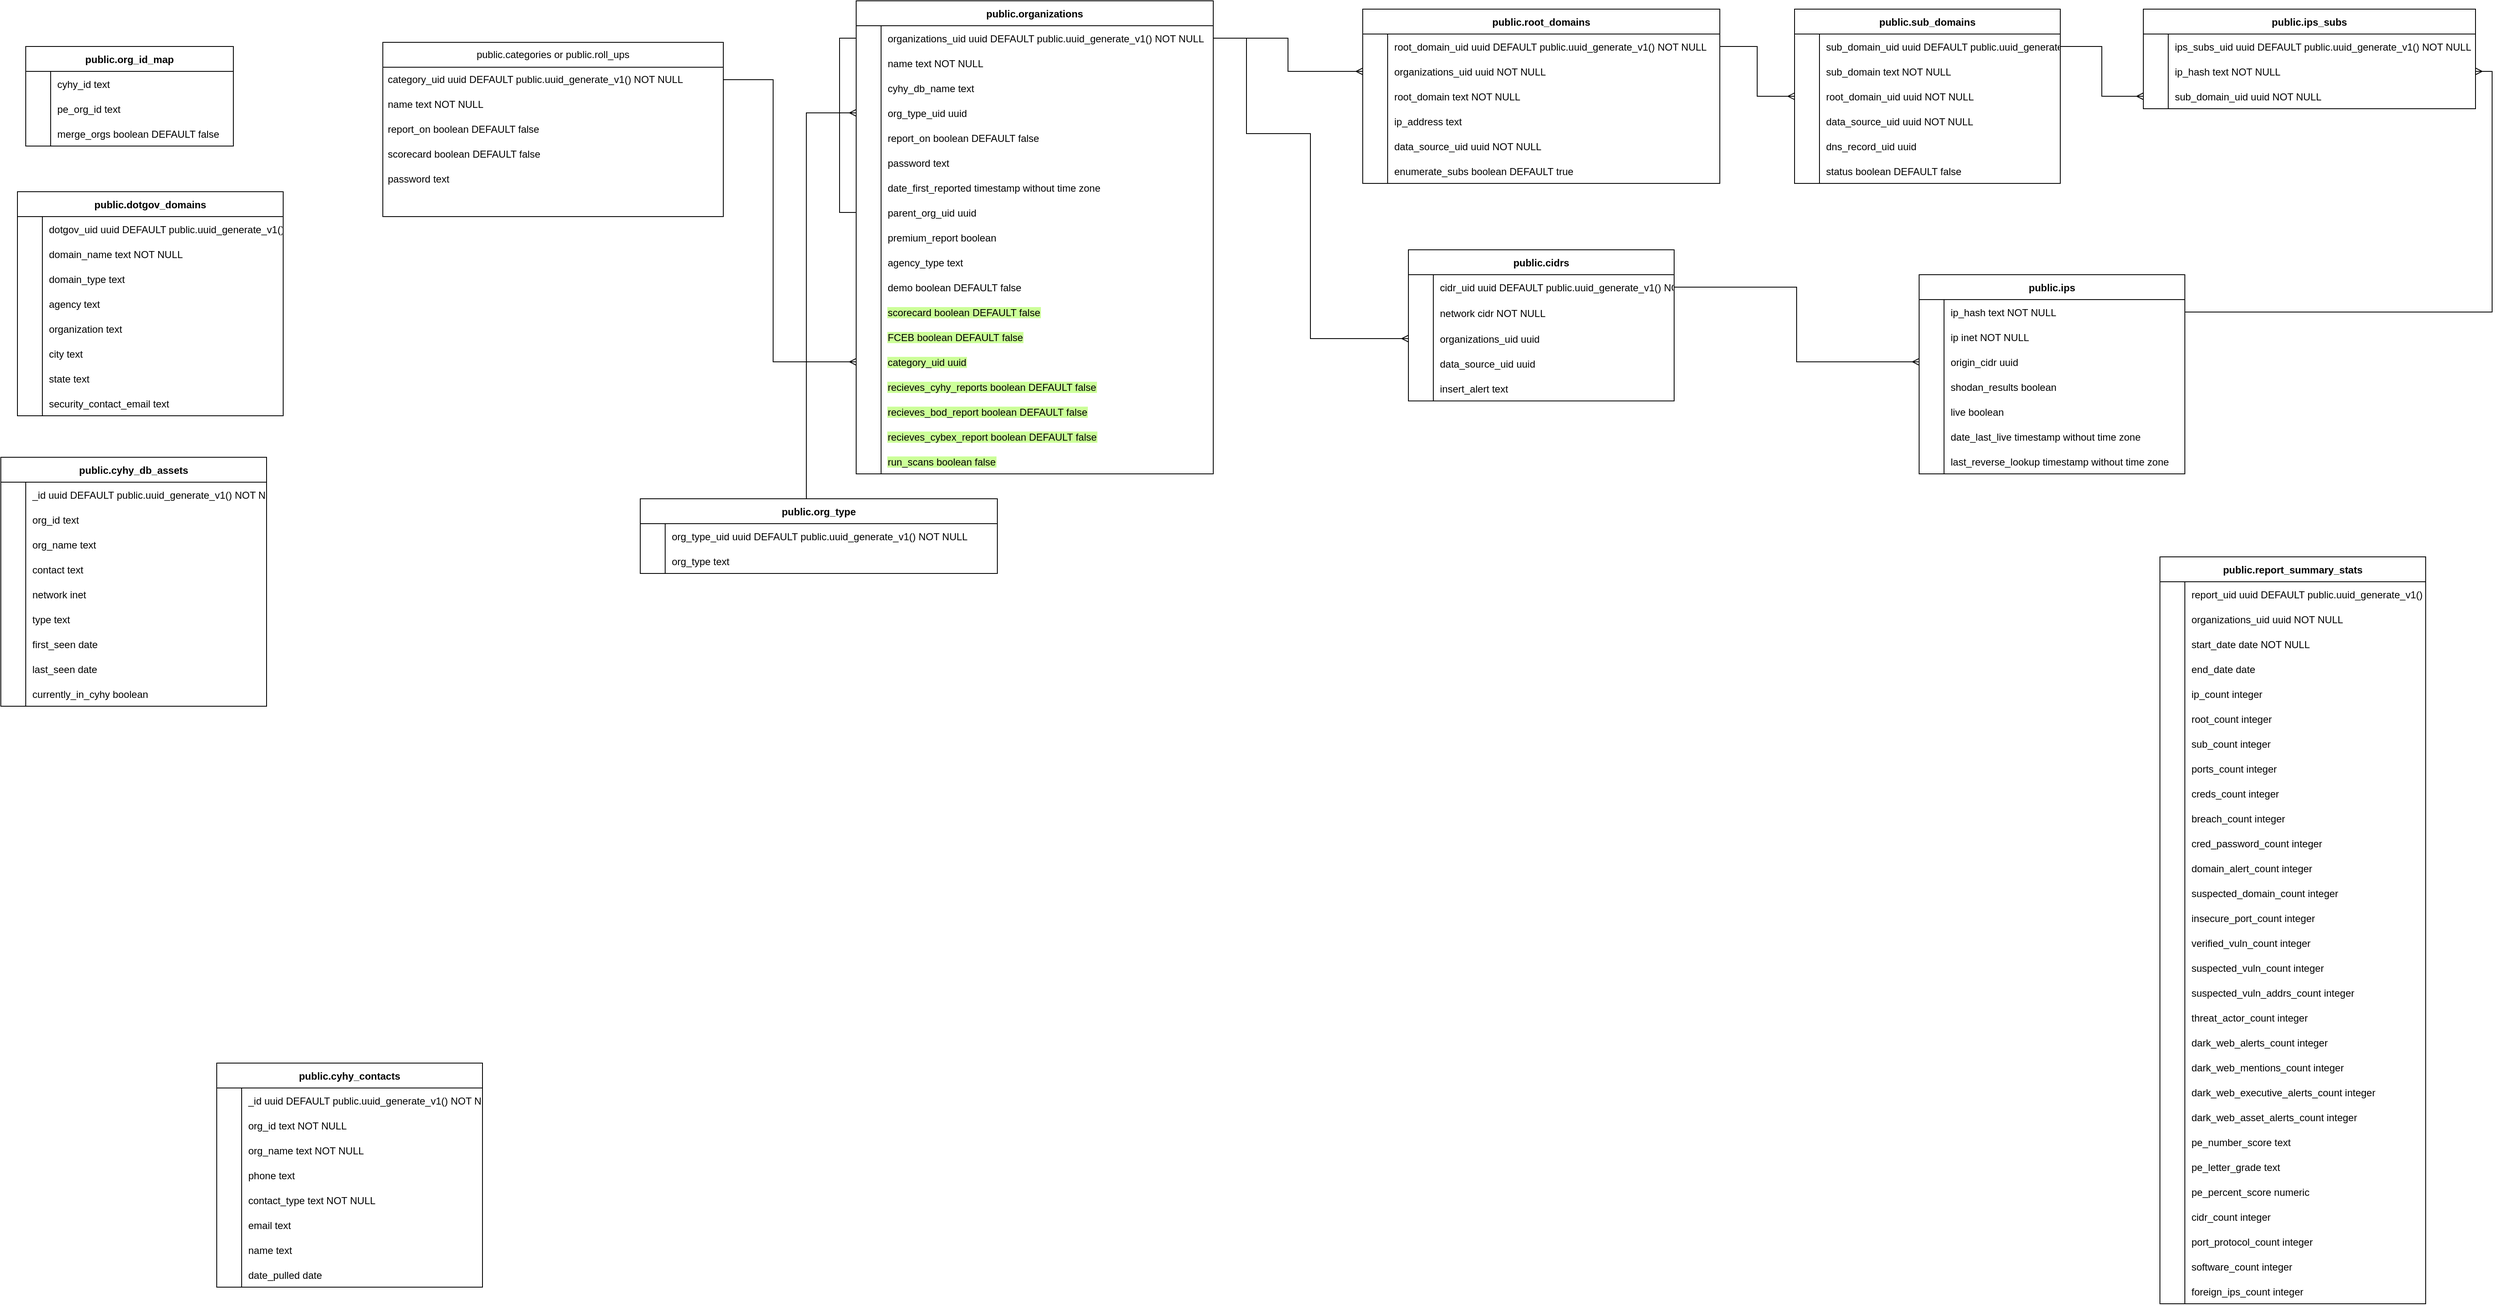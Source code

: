 <mxfile version="21.1.1" type="github">
  <diagram name="Page-1" id="ner-EUDDmUUmzxSJZ0nf">
    <mxGraphModel dx="227" dy="3338" grid="1" gridSize="10" guides="1" tooltips="1" connect="1" arrows="1" fold="1" page="1" pageScale="1" pageWidth="1100" pageHeight="850" math="0" shadow="0">
      <root>
        <mxCell id="0" />
        <mxCell id="1" parent="0" />
        <mxCell id="qcAF3SP7ZXJ503IYmGsE-210" value="public.cidrs" style="shape=table;startSize=30;container=1;collapsible=1;childLayout=tableLayout;fixedRows=1;rowLines=0;fontStyle=1;align=center;resizeLast=1;" parent="1" vertex="1">
          <mxGeometry x="3015" y="-2120" width="320" height="182.17" as="geometry" />
        </mxCell>
        <mxCell id="qcAF3SP7ZXJ503IYmGsE-211" value="" style="shape=tableRow;horizontal=0;startSize=0;swimlaneHead=0;swimlaneBody=0;fillColor=none;collapsible=0;dropTarget=0;points=[[0,0.5],[1,0.5]];portConstraint=eastwest;strokeColor=inherit;top=0;left=0;right=0;bottom=0;" parent="qcAF3SP7ZXJ503IYmGsE-210" vertex="1">
          <mxGeometry y="30" width="320" height="30" as="geometry" />
        </mxCell>
        <mxCell id="qcAF3SP7ZXJ503IYmGsE-212" value="" style="shape=partialRectangle;overflow=hidden;connectable=0;fillColor=none;strokeColor=inherit;top=0;left=0;bottom=0;right=0;" parent="qcAF3SP7ZXJ503IYmGsE-211" vertex="1">
          <mxGeometry width="30" height="30" as="geometry">
            <mxRectangle width="30" height="30" as="alternateBounds" />
          </mxGeometry>
        </mxCell>
        <mxCell id="qcAF3SP7ZXJ503IYmGsE-213" value="cidr_uid uuid DEFAULT public.uuid_generate_v1() NOT NULL" style="shape=partialRectangle;overflow=hidden;connectable=0;fillColor=none;align=left;strokeColor=inherit;top=0;left=0;bottom=0;right=0;spacingLeft=6;" parent="qcAF3SP7ZXJ503IYmGsE-211" vertex="1">
          <mxGeometry x="30" width="290" height="30" as="geometry">
            <mxRectangle width="290" height="30" as="alternateBounds" />
          </mxGeometry>
        </mxCell>
        <mxCell id="qcAF3SP7ZXJ503IYmGsE-214" value="" style="shape=tableRow;horizontal=0;startSize=0;swimlaneHead=0;swimlaneBody=0;fillColor=none;collapsible=0;dropTarget=0;points=[[0,0.5],[1,0.5]];portConstraint=eastwest;strokeColor=inherit;top=0;left=0;right=0;bottom=0;" parent="qcAF3SP7ZXJ503IYmGsE-210" vertex="1">
          <mxGeometry y="60" width="320" height="32" as="geometry" />
        </mxCell>
        <mxCell id="qcAF3SP7ZXJ503IYmGsE-215" value="" style="shape=partialRectangle;overflow=hidden;connectable=0;fillColor=none;strokeColor=inherit;top=0;left=0;bottom=0;right=0;" parent="qcAF3SP7ZXJ503IYmGsE-214" vertex="1">
          <mxGeometry width="30" height="32" as="geometry">
            <mxRectangle width="30" height="32" as="alternateBounds" />
          </mxGeometry>
        </mxCell>
        <mxCell id="qcAF3SP7ZXJ503IYmGsE-216" value="network cidr NOT NULL" style="shape=partialRectangle;overflow=hidden;connectable=0;fillColor=none;align=left;strokeColor=inherit;top=0;left=0;bottom=0;right=0;spacingLeft=6;" parent="qcAF3SP7ZXJ503IYmGsE-214" vertex="1">
          <mxGeometry x="30" width="290" height="32" as="geometry">
            <mxRectangle width="290" height="32" as="alternateBounds" />
          </mxGeometry>
        </mxCell>
        <mxCell id="qcAF3SP7ZXJ503IYmGsE-217" value="" style="shape=tableRow;horizontal=0;startSize=0;swimlaneHead=0;swimlaneBody=0;fillColor=none;collapsible=0;dropTarget=0;points=[[0,0.5],[1,0.5]];portConstraint=eastwest;strokeColor=inherit;top=0;left=0;right=0;bottom=0;" parent="qcAF3SP7ZXJ503IYmGsE-210" vertex="1">
          <mxGeometry y="92" width="320" height="30" as="geometry" />
        </mxCell>
        <mxCell id="qcAF3SP7ZXJ503IYmGsE-218" value="" style="shape=partialRectangle;overflow=hidden;connectable=0;fillColor=none;strokeColor=inherit;top=0;left=0;bottom=0;right=0;" parent="qcAF3SP7ZXJ503IYmGsE-217" vertex="1">
          <mxGeometry width="30" height="30" as="geometry">
            <mxRectangle width="30" height="30" as="alternateBounds" />
          </mxGeometry>
        </mxCell>
        <mxCell id="qcAF3SP7ZXJ503IYmGsE-219" value="organizations_uid uuid" style="shape=partialRectangle;overflow=hidden;connectable=0;fillColor=none;align=left;strokeColor=inherit;top=0;left=0;bottom=0;right=0;spacingLeft=6;" parent="qcAF3SP7ZXJ503IYmGsE-217" vertex="1">
          <mxGeometry x="30" width="290" height="30" as="geometry">
            <mxRectangle width="290" height="30" as="alternateBounds" />
          </mxGeometry>
        </mxCell>
        <mxCell id="qcAF3SP7ZXJ503IYmGsE-220" value="" style="shape=tableRow;horizontal=0;startSize=0;swimlaneHead=0;swimlaneBody=0;fillColor=none;collapsible=0;dropTarget=0;points=[[0,0.5],[1,0.5]];portConstraint=eastwest;strokeColor=inherit;top=0;left=0;right=0;bottom=0;" parent="qcAF3SP7ZXJ503IYmGsE-210" vertex="1">
          <mxGeometry y="122" width="320" height="30" as="geometry" />
        </mxCell>
        <mxCell id="qcAF3SP7ZXJ503IYmGsE-221" value="" style="shape=partialRectangle;overflow=hidden;connectable=0;fillColor=none;strokeColor=inherit;top=0;left=0;bottom=0;right=0;" parent="qcAF3SP7ZXJ503IYmGsE-220" vertex="1">
          <mxGeometry width="30" height="30" as="geometry">
            <mxRectangle width="30" height="30" as="alternateBounds" />
          </mxGeometry>
        </mxCell>
        <mxCell id="qcAF3SP7ZXJ503IYmGsE-222" value="data_source_uid uuid" style="shape=partialRectangle;overflow=hidden;connectable=0;fillColor=none;align=left;strokeColor=inherit;top=0;left=0;bottom=0;right=0;spacingLeft=6;" parent="qcAF3SP7ZXJ503IYmGsE-220" vertex="1">
          <mxGeometry x="30" width="290" height="30" as="geometry">
            <mxRectangle width="290" height="30" as="alternateBounds" />
          </mxGeometry>
        </mxCell>
        <mxCell id="qcAF3SP7ZXJ503IYmGsE-223" value="" style="shape=tableRow;horizontal=0;startSize=0;swimlaneHead=0;swimlaneBody=0;fillColor=none;collapsible=0;dropTarget=0;points=[[0,0.5],[1,0.5]];portConstraint=eastwest;strokeColor=inherit;top=0;left=0;right=0;bottom=0;" parent="qcAF3SP7ZXJ503IYmGsE-210" vertex="1">
          <mxGeometry y="152" width="320" height="30" as="geometry" />
        </mxCell>
        <mxCell id="qcAF3SP7ZXJ503IYmGsE-224" value="" style="shape=partialRectangle;overflow=hidden;connectable=0;fillColor=none;strokeColor=inherit;top=0;left=0;bottom=0;right=0;" parent="qcAF3SP7ZXJ503IYmGsE-223" vertex="1">
          <mxGeometry width="30" height="30" as="geometry">
            <mxRectangle width="30" height="30" as="alternateBounds" />
          </mxGeometry>
        </mxCell>
        <mxCell id="qcAF3SP7ZXJ503IYmGsE-225" value="insert_alert text" style="shape=partialRectangle;overflow=hidden;connectable=0;fillColor=none;align=left;strokeColor=inherit;top=0;left=0;bottom=0;right=0;spacingLeft=6;" parent="qcAF3SP7ZXJ503IYmGsE-223" vertex="1">
          <mxGeometry x="30" width="290" height="30" as="geometry">
            <mxRectangle width="290" height="30" as="alternateBounds" />
          </mxGeometry>
        </mxCell>
        <mxCell id="qcAF3SP7ZXJ503IYmGsE-346" value="public.cyhy_contacts" style="shape=table;startSize=30;container=1;collapsible=1;childLayout=tableLayout;fixedRows=1;rowLines=0;fontStyle=1;align=center;resizeLast=1;" parent="1" vertex="1">
          <mxGeometry x="1580" y="-1140" width="320" height="270" as="geometry" />
        </mxCell>
        <mxCell id="qcAF3SP7ZXJ503IYmGsE-347" value="" style="shape=tableRow;horizontal=0;startSize=0;swimlaneHead=0;swimlaneBody=0;fillColor=none;collapsible=0;dropTarget=0;points=[[0,0.5],[1,0.5]];portConstraint=eastwest;strokeColor=inherit;top=0;left=0;right=0;bottom=0;" parent="qcAF3SP7ZXJ503IYmGsE-346" vertex="1">
          <mxGeometry y="30" width="320" height="30" as="geometry" />
        </mxCell>
        <mxCell id="qcAF3SP7ZXJ503IYmGsE-348" value="" style="shape=partialRectangle;overflow=hidden;connectable=0;fillColor=none;strokeColor=inherit;top=0;left=0;bottom=0;right=0;" parent="qcAF3SP7ZXJ503IYmGsE-347" vertex="1">
          <mxGeometry width="30" height="30" as="geometry">
            <mxRectangle width="30" height="30" as="alternateBounds" />
          </mxGeometry>
        </mxCell>
        <mxCell id="qcAF3SP7ZXJ503IYmGsE-349" value="_id uuid DEFAULT public.uuid_generate_v1() NOT NULL" style="shape=partialRectangle;overflow=hidden;connectable=0;fillColor=none;align=left;strokeColor=inherit;top=0;left=0;bottom=0;right=0;spacingLeft=6;" parent="qcAF3SP7ZXJ503IYmGsE-347" vertex="1">
          <mxGeometry x="30" width="290" height="30" as="geometry">
            <mxRectangle width="290" height="30" as="alternateBounds" />
          </mxGeometry>
        </mxCell>
        <mxCell id="qcAF3SP7ZXJ503IYmGsE-350" value="" style="shape=tableRow;horizontal=0;startSize=0;swimlaneHead=0;swimlaneBody=0;fillColor=none;collapsible=0;dropTarget=0;points=[[0,0.5],[1,0.5]];portConstraint=eastwest;strokeColor=inherit;top=0;left=0;right=0;bottom=0;" parent="qcAF3SP7ZXJ503IYmGsE-346" vertex="1">
          <mxGeometry y="60" width="320" height="30" as="geometry" />
        </mxCell>
        <mxCell id="qcAF3SP7ZXJ503IYmGsE-351" value="" style="shape=partialRectangle;overflow=hidden;connectable=0;fillColor=none;strokeColor=inherit;top=0;left=0;bottom=0;right=0;" parent="qcAF3SP7ZXJ503IYmGsE-350" vertex="1">
          <mxGeometry width="30" height="30" as="geometry">
            <mxRectangle width="30" height="30" as="alternateBounds" />
          </mxGeometry>
        </mxCell>
        <mxCell id="qcAF3SP7ZXJ503IYmGsE-352" value="org_id text NOT NULL" style="shape=partialRectangle;overflow=hidden;connectable=0;fillColor=none;align=left;strokeColor=inherit;top=0;left=0;bottom=0;right=0;spacingLeft=6;" parent="qcAF3SP7ZXJ503IYmGsE-350" vertex="1">
          <mxGeometry x="30" width="290" height="30" as="geometry">
            <mxRectangle width="290" height="30" as="alternateBounds" />
          </mxGeometry>
        </mxCell>
        <mxCell id="qcAF3SP7ZXJ503IYmGsE-353" value="" style="shape=tableRow;horizontal=0;startSize=0;swimlaneHead=0;swimlaneBody=0;fillColor=none;collapsible=0;dropTarget=0;points=[[0,0.5],[1,0.5]];portConstraint=eastwest;strokeColor=inherit;top=0;left=0;right=0;bottom=0;" parent="qcAF3SP7ZXJ503IYmGsE-346" vertex="1">
          <mxGeometry y="90" width="320" height="30" as="geometry" />
        </mxCell>
        <mxCell id="qcAF3SP7ZXJ503IYmGsE-354" value="" style="shape=partialRectangle;overflow=hidden;connectable=0;fillColor=none;strokeColor=inherit;top=0;left=0;bottom=0;right=0;" parent="qcAF3SP7ZXJ503IYmGsE-353" vertex="1">
          <mxGeometry width="30" height="30" as="geometry">
            <mxRectangle width="30" height="30" as="alternateBounds" />
          </mxGeometry>
        </mxCell>
        <mxCell id="qcAF3SP7ZXJ503IYmGsE-355" value="org_name text NOT NULL" style="shape=partialRectangle;overflow=hidden;connectable=0;fillColor=none;align=left;strokeColor=inherit;top=0;left=0;bottom=0;right=0;spacingLeft=6;" parent="qcAF3SP7ZXJ503IYmGsE-353" vertex="1">
          <mxGeometry x="30" width="290" height="30" as="geometry">
            <mxRectangle width="290" height="30" as="alternateBounds" />
          </mxGeometry>
        </mxCell>
        <mxCell id="qcAF3SP7ZXJ503IYmGsE-356" value="" style="shape=tableRow;horizontal=0;startSize=0;swimlaneHead=0;swimlaneBody=0;fillColor=none;collapsible=0;dropTarget=0;points=[[0,0.5],[1,0.5]];portConstraint=eastwest;strokeColor=inherit;top=0;left=0;right=0;bottom=0;" parent="qcAF3SP7ZXJ503IYmGsE-346" vertex="1">
          <mxGeometry y="120" width="320" height="30" as="geometry" />
        </mxCell>
        <mxCell id="qcAF3SP7ZXJ503IYmGsE-357" value="" style="shape=partialRectangle;overflow=hidden;connectable=0;fillColor=none;strokeColor=inherit;top=0;left=0;bottom=0;right=0;" parent="qcAF3SP7ZXJ503IYmGsE-356" vertex="1">
          <mxGeometry width="30" height="30" as="geometry">
            <mxRectangle width="30" height="30" as="alternateBounds" />
          </mxGeometry>
        </mxCell>
        <mxCell id="qcAF3SP7ZXJ503IYmGsE-358" value="phone text" style="shape=partialRectangle;overflow=hidden;connectable=0;fillColor=none;align=left;strokeColor=inherit;top=0;left=0;bottom=0;right=0;spacingLeft=6;" parent="qcAF3SP7ZXJ503IYmGsE-356" vertex="1">
          <mxGeometry x="30" width="290" height="30" as="geometry">
            <mxRectangle width="290" height="30" as="alternateBounds" />
          </mxGeometry>
        </mxCell>
        <mxCell id="qcAF3SP7ZXJ503IYmGsE-359" value="" style="shape=tableRow;horizontal=0;startSize=0;swimlaneHead=0;swimlaneBody=0;fillColor=none;collapsible=0;dropTarget=0;points=[[0,0.5],[1,0.5]];portConstraint=eastwest;strokeColor=inherit;top=0;left=0;right=0;bottom=0;" parent="qcAF3SP7ZXJ503IYmGsE-346" vertex="1">
          <mxGeometry y="150" width="320" height="30" as="geometry" />
        </mxCell>
        <mxCell id="qcAF3SP7ZXJ503IYmGsE-360" value="" style="shape=partialRectangle;overflow=hidden;connectable=0;fillColor=none;strokeColor=inherit;top=0;left=0;bottom=0;right=0;" parent="qcAF3SP7ZXJ503IYmGsE-359" vertex="1">
          <mxGeometry width="30" height="30" as="geometry">
            <mxRectangle width="30" height="30" as="alternateBounds" />
          </mxGeometry>
        </mxCell>
        <mxCell id="qcAF3SP7ZXJ503IYmGsE-361" value="contact_type text NOT NULL" style="shape=partialRectangle;overflow=hidden;connectable=0;fillColor=none;align=left;strokeColor=inherit;top=0;left=0;bottom=0;right=0;spacingLeft=6;" parent="qcAF3SP7ZXJ503IYmGsE-359" vertex="1">
          <mxGeometry x="30" width="290" height="30" as="geometry">
            <mxRectangle width="290" height="30" as="alternateBounds" />
          </mxGeometry>
        </mxCell>
        <mxCell id="qcAF3SP7ZXJ503IYmGsE-362" value="" style="shape=tableRow;horizontal=0;startSize=0;swimlaneHead=0;swimlaneBody=0;fillColor=none;collapsible=0;dropTarget=0;points=[[0,0.5],[1,0.5]];portConstraint=eastwest;strokeColor=inherit;top=0;left=0;right=0;bottom=0;" parent="qcAF3SP7ZXJ503IYmGsE-346" vertex="1">
          <mxGeometry y="180" width="320" height="30" as="geometry" />
        </mxCell>
        <mxCell id="qcAF3SP7ZXJ503IYmGsE-363" value="" style="shape=partialRectangle;overflow=hidden;connectable=0;fillColor=none;strokeColor=inherit;top=0;left=0;bottom=0;right=0;" parent="qcAF3SP7ZXJ503IYmGsE-362" vertex="1">
          <mxGeometry width="30" height="30" as="geometry">
            <mxRectangle width="30" height="30" as="alternateBounds" />
          </mxGeometry>
        </mxCell>
        <mxCell id="qcAF3SP7ZXJ503IYmGsE-364" value="email text" style="shape=partialRectangle;overflow=hidden;connectable=0;fillColor=none;align=left;strokeColor=inherit;top=0;left=0;bottom=0;right=0;spacingLeft=6;" parent="qcAF3SP7ZXJ503IYmGsE-362" vertex="1">
          <mxGeometry x="30" width="290" height="30" as="geometry">
            <mxRectangle width="290" height="30" as="alternateBounds" />
          </mxGeometry>
        </mxCell>
        <mxCell id="qcAF3SP7ZXJ503IYmGsE-365" value="" style="shape=tableRow;horizontal=0;startSize=0;swimlaneHead=0;swimlaneBody=0;fillColor=none;collapsible=0;dropTarget=0;points=[[0,0.5],[1,0.5]];portConstraint=eastwest;strokeColor=inherit;top=0;left=0;right=0;bottom=0;" parent="qcAF3SP7ZXJ503IYmGsE-346" vertex="1">
          <mxGeometry y="210" width="320" height="30" as="geometry" />
        </mxCell>
        <mxCell id="qcAF3SP7ZXJ503IYmGsE-366" value="" style="shape=partialRectangle;overflow=hidden;connectable=0;fillColor=none;strokeColor=inherit;top=0;left=0;bottom=0;right=0;" parent="qcAF3SP7ZXJ503IYmGsE-365" vertex="1">
          <mxGeometry width="30" height="30" as="geometry">
            <mxRectangle width="30" height="30" as="alternateBounds" />
          </mxGeometry>
        </mxCell>
        <mxCell id="qcAF3SP7ZXJ503IYmGsE-367" value="name text" style="shape=partialRectangle;overflow=hidden;connectable=0;fillColor=none;align=left;strokeColor=inherit;top=0;left=0;bottom=0;right=0;spacingLeft=6;" parent="qcAF3SP7ZXJ503IYmGsE-365" vertex="1">
          <mxGeometry x="30" width="290" height="30" as="geometry">
            <mxRectangle width="290" height="30" as="alternateBounds" />
          </mxGeometry>
        </mxCell>
        <mxCell id="qcAF3SP7ZXJ503IYmGsE-368" value="" style="shape=tableRow;horizontal=0;startSize=0;swimlaneHead=0;swimlaneBody=0;fillColor=none;collapsible=0;dropTarget=0;points=[[0,0.5],[1,0.5]];portConstraint=eastwest;strokeColor=inherit;top=0;left=0;right=0;bottom=0;" parent="qcAF3SP7ZXJ503IYmGsE-346" vertex="1">
          <mxGeometry y="240" width="320" height="30" as="geometry" />
        </mxCell>
        <mxCell id="qcAF3SP7ZXJ503IYmGsE-369" value="" style="shape=partialRectangle;overflow=hidden;connectable=0;fillColor=none;strokeColor=inherit;top=0;left=0;bottom=0;right=0;" parent="qcAF3SP7ZXJ503IYmGsE-368" vertex="1">
          <mxGeometry width="30" height="30" as="geometry">
            <mxRectangle width="30" height="30" as="alternateBounds" />
          </mxGeometry>
        </mxCell>
        <mxCell id="qcAF3SP7ZXJ503IYmGsE-370" value="date_pulled date" style="shape=partialRectangle;overflow=hidden;connectable=0;fillColor=none;align=left;strokeColor=inherit;top=0;left=0;bottom=0;right=0;spacingLeft=6;" parent="qcAF3SP7ZXJ503IYmGsE-368" vertex="1">
          <mxGeometry x="30" width="290" height="30" as="geometry">
            <mxRectangle width="290" height="30" as="alternateBounds" />
          </mxGeometry>
        </mxCell>
        <mxCell id="qcAF3SP7ZXJ503IYmGsE-371" value="public.cyhy_db_assets" style="shape=table;startSize=30;container=1;collapsible=1;childLayout=tableLayout;fixedRows=1;rowLines=0;fontStyle=1;align=center;resizeLast=1;" parent="1" vertex="1">
          <mxGeometry x="1320" y="-1870" width="320" height="300" as="geometry" />
        </mxCell>
        <mxCell id="qcAF3SP7ZXJ503IYmGsE-372" value="" style="shape=tableRow;horizontal=0;startSize=0;swimlaneHead=0;swimlaneBody=0;fillColor=none;collapsible=0;dropTarget=0;points=[[0,0.5],[1,0.5]];portConstraint=eastwest;strokeColor=inherit;top=0;left=0;right=0;bottom=0;" parent="qcAF3SP7ZXJ503IYmGsE-371" vertex="1">
          <mxGeometry y="30" width="320" height="30" as="geometry" />
        </mxCell>
        <mxCell id="qcAF3SP7ZXJ503IYmGsE-373" value="" style="shape=partialRectangle;overflow=hidden;connectable=0;fillColor=none;strokeColor=inherit;top=0;left=0;bottom=0;right=0;" parent="qcAF3SP7ZXJ503IYmGsE-372" vertex="1">
          <mxGeometry width="30" height="30" as="geometry">
            <mxRectangle width="30" height="30" as="alternateBounds" />
          </mxGeometry>
        </mxCell>
        <mxCell id="qcAF3SP7ZXJ503IYmGsE-374" value="_id uuid DEFAULT public.uuid_generate_v1() NOT NULL" style="shape=partialRectangle;overflow=hidden;connectable=0;fillColor=none;align=left;strokeColor=inherit;top=0;left=0;bottom=0;right=0;spacingLeft=6;" parent="qcAF3SP7ZXJ503IYmGsE-372" vertex="1">
          <mxGeometry x="30" width="290" height="30" as="geometry">
            <mxRectangle width="290" height="30" as="alternateBounds" />
          </mxGeometry>
        </mxCell>
        <mxCell id="qcAF3SP7ZXJ503IYmGsE-375" value="" style="shape=tableRow;horizontal=0;startSize=0;swimlaneHead=0;swimlaneBody=0;fillColor=none;collapsible=0;dropTarget=0;points=[[0,0.5],[1,0.5]];portConstraint=eastwest;strokeColor=inherit;top=0;left=0;right=0;bottom=0;" parent="qcAF3SP7ZXJ503IYmGsE-371" vertex="1">
          <mxGeometry y="60" width="320" height="30" as="geometry" />
        </mxCell>
        <mxCell id="qcAF3SP7ZXJ503IYmGsE-376" value="" style="shape=partialRectangle;overflow=hidden;connectable=0;fillColor=none;strokeColor=inherit;top=0;left=0;bottom=0;right=0;" parent="qcAF3SP7ZXJ503IYmGsE-375" vertex="1">
          <mxGeometry width="30" height="30" as="geometry">
            <mxRectangle width="30" height="30" as="alternateBounds" />
          </mxGeometry>
        </mxCell>
        <mxCell id="qcAF3SP7ZXJ503IYmGsE-377" value="org_id text" style="shape=partialRectangle;overflow=hidden;connectable=0;fillColor=none;align=left;strokeColor=inherit;top=0;left=0;bottom=0;right=0;spacingLeft=6;" parent="qcAF3SP7ZXJ503IYmGsE-375" vertex="1">
          <mxGeometry x="30" width="290" height="30" as="geometry">
            <mxRectangle width="290" height="30" as="alternateBounds" />
          </mxGeometry>
        </mxCell>
        <mxCell id="qcAF3SP7ZXJ503IYmGsE-378" value="" style="shape=tableRow;horizontal=0;startSize=0;swimlaneHead=0;swimlaneBody=0;fillColor=none;collapsible=0;dropTarget=0;points=[[0,0.5],[1,0.5]];portConstraint=eastwest;strokeColor=inherit;top=0;left=0;right=0;bottom=0;" parent="qcAF3SP7ZXJ503IYmGsE-371" vertex="1">
          <mxGeometry y="90" width="320" height="30" as="geometry" />
        </mxCell>
        <mxCell id="qcAF3SP7ZXJ503IYmGsE-379" value="" style="shape=partialRectangle;overflow=hidden;connectable=0;fillColor=none;strokeColor=inherit;top=0;left=0;bottom=0;right=0;" parent="qcAF3SP7ZXJ503IYmGsE-378" vertex="1">
          <mxGeometry width="30" height="30" as="geometry">
            <mxRectangle width="30" height="30" as="alternateBounds" />
          </mxGeometry>
        </mxCell>
        <mxCell id="qcAF3SP7ZXJ503IYmGsE-380" value="org_name text" style="shape=partialRectangle;overflow=hidden;connectable=0;fillColor=none;align=left;strokeColor=inherit;top=0;left=0;bottom=0;right=0;spacingLeft=6;" parent="qcAF3SP7ZXJ503IYmGsE-378" vertex="1">
          <mxGeometry x="30" width="290" height="30" as="geometry">
            <mxRectangle width="290" height="30" as="alternateBounds" />
          </mxGeometry>
        </mxCell>
        <mxCell id="qcAF3SP7ZXJ503IYmGsE-381" value="" style="shape=tableRow;horizontal=0;startSize=0;swimlaneHead=0;swimlaneBody=0;fillColor=none;collapsible=0;dropTarget=0;points=[[0,0.5],[1,0.5]];portConstraint=eastwest;strokeColor=inherit;top=0;left=0;right=0;bottom=0;" parent="qcAF3SP7ZXJ503IYmGsE-371" vertex="1">
          <mxGeometry y="120" width="320" height="30" as="geometry" />
        </mxCell>
        <mxCell id="qcAF3SP7ZXJ503IYmGsE-382" value="" style="shape=partialRectangle;overflow=hidden;connectable=0;fillColor=none;strokeColor=inherit;top=0;left=0;bottom=0;right=0;" parent="qcAF3SP7ZXJ503IYmGsE-381" vertex="1">
          <mxGeometry width="30" height="30" as="geometry">
            <mxRectangle width="30" height="30" as="alternateBounds" />
          </mxGeometry>
        </mxCell>
        <mxCell id="qcAF3SP7ZXJ503IYmGsE-383" value="contact text" style="shape=partialRectangle;overflow=hidden;connectable=0;fillColor=none;align=left;strokeColor=inherit;top=0;left=0;bottom=0;right=0;spacingLeft=6;" parent="qcAF3SP7ZXJ503IYmGsE-381" vertex="1">
          <mxGeometry x="30" width="290" height="30" as="geometry">
            <mxRectangle width="290" height="30" as="alternateBounds" />
          </mxGeometry>
        </mxCell>
        <mxCell id="qcAF3SP7ZXJ503IYmGsE-384" value="" style="shape=tableRow;horizontal=0;startSize=0;swimlaneHead=0;swimlaneBody=0;fillColor=none;collapsible=0;dropTarget=0;points=[[0,0.5],[1,0.5]];portConstraint=eastwest;strokeColor=inherit;top=0;left=0;right=0;bottom=0;" parent="qcAF3SP7ZXJ503IYmGsE-371" vertex="1">
          <mxGeometry y="150" width="320" height="30" as="geometry" />
        </mxCell>
        <mxCell id="qcAF3SP7ZXJ503IYmGsE-385" value="" style="shape=partialRectangle;overflow=hidden;connectable=0;fillColor=none;strokeColor=inherit;top=0;left=0;bottom=0;right=0;" parent="qcAF3SP7ZXJ503IYmGsE-384" vertex="1">
          <mxGeometry width="30" height="30" as="geometry">
            <mxRectangle width="30" height="30" as="alternateBounds" />
          </mxGeometry>
        </mxCell>
        <mxCell id="qcAF3SP7ZXJ503IYmGsE-386" value="network inet" style="shape=partialRectangle;overflow=hidden;connectable=0;fillColor=none;align=left;strokeColor=inherit;top=0;left=0;bottom=0;right=0;spacingLeft=6;" parent="qcAF3SP7ZXJ503IYmGsE-384" vertex="1">
          <mxGeometry x="30" width="290" height="30" as="geometry">
            <mxRectangle width="290" height="30" as="alternateBounds" />
          </mxGeometry>
        </mxCell>
        <mxCell id="qcAF3SP7ZXJ503IYmGsE-387" value="" style="shape=tableRow;horizontal=0;startSize=0;swimlaneHead=0;swimlaneBody=0;fillColor=none;collapsible=0;dropTarget=0;points=[[0,0.5],[1,0.5]];portConstraint=eastwest;strokeColor=inherit;top=0;left=0;right=0;bottom=0;" parent="qcAF3SP7ZXJ503IYmGsE-371" vertex="1">
          <mxGeometry y="180" width="320" height="30" as="geometry" />
        </mxCell>
        <mxCell id="qcAF3SP7ZXJ503IYmGsE-388" value="" style="shape=partialRectangle;overflow=hidden;connectable=0;fillColor=none;strokeColor=inherit;top=0;left=0;bottom=0;right=0;" parent="qcAF3SP7ZXJ503IYmGsE-387" vertex="1">
          <mxGeometry width="30" height="30" as="geometry">
            <mxRectangle width="30" height="30" as="alternateBounds" />
          </mxGeometry>
        </mxCell>
        <mxCell id="qcAF3SP7ZXJ503IYmGsE-389" value="type text" style="shape=partialRectangle;overflow=hidden;connectable=0;fillColor=none;align=left;strokeColor=inherit;top=0;left=0;bottom=0;right=0;spacingLeft=6;" parent="qcAF3SP7ZXJ503IYmGsE-387" vertex="1">
          <mxGeometry x="30" width="290" height="30" as="geometry">
            <mxRectangle width="290" height="30" as="alternateBounds" />
          </mxGeometry>
        </mxCell>
        <mxCell id="qcAF3SP7ZXJ503IYmGsE-390" value="" style="shape=tableRow;horizontal=0;startSize=0;swimlaneHead=0;swimlaneBody=0;fillColor=none;collapsible=0;dropTarget=0;points=[[0,0.5],[1,0.5]];portConstraint=eastwest;strokeColor=inherit;top=0;left=0;right=0;bottom=0;" parent="qcAF3SP7ZXJ503IYmGsE-371" vertex="1">
          <mxGeometry y="210" width="320" height="30" as="geometry" />
        </mxCell>
        <mxCell id="qcAF3SP7ZXJ503IYmGsE-391" value="" style="shape=partialRectangle;overflow=hidden;connectable=0;fillColor=none;strokeColor=inherit;top=0;left=0;bottom=0;right=0;" parent="qcAF3SP7ZXJ503IYmGsE-390" vertex="1">
          <mxGeometry width="30" height="30" as="geometry">
            <mxRectangle width="30" height="30" as="alternateBounds" />
          </mxGeometry>
        </mxCell>
        <mxCell id="qcAF3SP7ZXJ503IYmGsE-392" value="first_seen date" style="shape=partialRectangle;overflow=hidden;connectable=0;fillColor=none;align=left;strokeColor=inherit;top=0;left=0;bottom=0;right=0;spacingLeft=6;" parent="qcAF3SP7ZXJ503IYmGsE-390" vertex="1">
          <mxGeometry x="30" width="290" height="30" as="geometry">
            <mxRectangle width="290" height="30" as="alternateBounds" />
          </mxGeometry>
        </mxCell>
        <mxCell id="qcAF3SP7ZXJ503IYmGsE-393" value="" style="shape=tableRow;horizontal=0;startSize=0;swimlaneHead=0;swimlaneBody=0;fillColor=none;collapsible=0;dropTarget=0;points=[[0,0.5],[1,0.5]];portConstraint=eastwest;strokeColor=inherit;top=0;left=0;right=0;bottom=0;" parent="qcAF3SP7ZXJ503IYmGsE-371" vertex="1">
          <mxGeometry y="240" width="320" height="30" as="geometry" />
        </mxCell>
        <mxCell id="qcAF3SP7ZXJ503IYmGsE-394" value="" style="shape=partialRectangle;overflow=hidden;connectable=0;fillColor=none;strokeColor=inherit;top=0;left=0;bottom=0;right=0;" parent="qcAF3SP7ZXJ503IYmGsE-393" vertex="1">
          <mxGeometry width="30" height="30" as="geometry">
            <mxRectangle width="30" height="30" as="alternateBounds" />
          </mxGeometry>
        </mxCell>
        <mxCell id="qcAF3SP7ZXJ503IYmGsE-395" value="last_seen date" style="shape=partialRectangle;overflow=hidden;connectable=0;fillColor=none;align=left;strokeColor=inherit;top=0;left=0;bottom=0;right=0;spacingLeft=6;" parent="qcAF3SP7ZXJ503IYmGsE-393" vertex="1">
          <mxGeometry x="30" width="290" height="30" as="geometry">
            <mxRectangle width="290" height="30" as="alternateBounds" />
          </mxGeometry>
        </mxCell>
        <mxCell id="qcAF3SP7ZXJ503IYmGsE-396" value="" style="shape=tableRow;horizontal=0;startSize=0;swimlaneHead=0;swimlaneBody=0;fillColor=none;collapsible=0;dropTarget=0;points=[[0,0.5],[1,0.5]];portConstraint=eastwest;strokeColor=inherit;top=0;left=0;right=0;bottom=0;" parent="qcAF3SP7ZXJ503IYmGsE-371" vertex="1">
          <mxGeometry y="270" width="320" height="30" as="geometry" />
        </mxCell>
        <mxCell id="qcAF3SP7ZXJ503IYmGsE-397" value="" style="shape=partialRectangle;overflow=hidden;connectable=0;fillColor=none;strokeColor=inherit;top=0;left=0;bottom=0;right=0;" parent="qcAF3SP7ZXJ503IYmGsE-396" vertex="1">
          <mxGeometry width="30" height="30" as="geometry">
            <mxRectangle width="30" height="30" as="alternateBounds" />
          </mxGeometry>
        </mxCell>
        <mxCell id="qcAF3SP7ZXJ503IYmGsE-398" value="currently_in_cyhy boolean" style="shape=partialRectangle;overflow=hidden;connectable=0;fillColor=none;align=left;strokeColor=inherit;top=0;left=0;bottom=0;right=0;spacingLeft=6;" parent="qcAF3SP7ZXJ503IYmGsE-396" vertex="1">
          <mxGeometry x="30" width="290" height="30" as="geometry">
            <mxRectangle width="290" height="30" as="alternateBounds" />
          </mxGeometry>
        </mxCell>
        <mxCell id="qcAF3SP7ZXJ503IYmGsE-801" value="public.dotgov_domains" style="shape=table;startSize=30;container=1;collapsible=1;childLayout=tableLayout;fixedRows=1;rowLines=0;fontStyle=1;align=center;resizeLast=1;" parent="1" vertex="1">
          <mxGeometry x="1340" y="-2190" width="320" height="270" as="geometry" />
        </mxCell>
        <mxCell id="qcAF3SP7ZXJ503IYmGsE-802" value="" style="shape=tableRow;horizontal=0;startSize=0;swimlaneHead=0;swimlaneBody=0;fillColor=none;collapsible=0;dropTarget=0;points=[[0,0.5],[1,0.5]];portConstraint=eastwest;strokeColor=inherit;top=0;left=0;right=0;bottom=0;" parent="qcAF3SP7ZXJ503IYmGsE-801" vertex="1">
          <mxGeometry y="30" width="320" height="30" as="geometry" />
        </mxCell>
        <mxCell id="qcAF3SP7ZXJ503IYmGsE-803" value="" style="shape=partialRectangle;overflow=hidden;connectable=0;fillColor=none;strokeColor=inherit;top=0;left=0;bottom=0;right=0;" parent="qcAF3SP7ZXJ503IYmGsE-802" vertex="1">
          <mxGeometry width="30" height="30" as="geometry">
            <mxRectangle width="30" height="30" as="alternateBounds" />
          </mxGeometry>
        </mxCell>
        <mxCell id="qcAF3SP7ZXJ503IYmGsE-804" value="dotgov_uid uuid DEFAULT public.uuid_generate_v1() NOT NULL" style="shape=partialRectangle;overflow=hidden;connectable=0;fillColor=none;align=left;strokeColor=inherit;top=0;left=0;bottom=0;right=0;spacingLeft=6;" parent="qcAF3SP7ZXJ503IYmGsE-802" vertex="1">
          <mxGeometry x="30" width="290" height="30" as="geometry">
            <mxRectangle width="290" height="30" as="alternateBounds" />
          </mxGeometry>
        </mxCell>
        <mxCell id="qcAF3SP7ZXJ503IYmGsE-805" value="" style="shape=tableRow;horizontal=0;startSize=0;swimlaneHead=0;swimlaneBody=0;fillColor=none;collapsible=0;dropTarget=0;points=[[0,0.5],[1,0.5]];portConstraint=eastwest;strokeColor=inherit;top=0;left=0;right=0;bottom=0;" parent="qcAF3SP7ZXJ503IYmGsE-801" vertex="1">
          <mxGeometry y="60" width="320" height="30" as="geometry" />
        </mxCell>
        <mxCell id="qcAF3SP7ZXJ503IYmGsE-806" value="" style="shape=partialRectangle;overflow=hidden;connectable=0;fillColor=none;strokeColor=inherit;top=0;left=0;bottom=0;right=0;" parent="qcAF3SP7ZXJ503IYmGsE-805" vertex="1">
          <mxGeometry width="30" height="30" as="geometry">
            <mxRectangle width="30" height="30" as="alternateBounds" />
          </mxGeometry>
        </mxCell>
        <mxCell id="qcAF3SP7ZXJ503IYmGsE-807" value="domain_name text NOT NULL" style="shape=partialRectangle;overflow=hidden;connectable=0;fillColor=none;align=left;strokeColor=inherit;top=0;left=0;bottom=0;right=0;spacingLeft=6;" parent="qcAF3SP7ZXJ503IYmGsE-805" vertex="1">
          <mxGeometry x="30" width="290" height="30" as="geometry">
            <mxRectangle width="290" height="30" as="alternateBounds" />
          </mxGeometry>
        </mxCell>
        <mxCell id="qcAF3SP7ZXJ503IYmGsE-808" value="" style="shape=tableRow;horizontal=0;startSize=0;swimlaneHead=0;swimlaneBody=0;fillColor=none;collapsible=0;dropTarget=0;points=[[0,0.5],[1,0.5]];portConstraint=eastwest;strokeColor=inherit;top=0;left=0;right=0;bottom=0;" parent="qcAF3SP7ZXJ503IYmGsE-801" vertex="1">
          <mxGeometry y="90" width="320" height="30" as="geometry" />
        </mxCell>
        <mxCell id="qcAF3SP7ZXJ503IYmGsE-809" value="" style="shape=partialRectangle;overflow=hidden;connectable=0;fillColor=none;strokeColor=inherit;top=0;left=0;bottom=0;right=0;" parent="qcAF3SP7ZXJ503IYmGsE-808" vertex="1">
          <mxGeometry width="30" height="30" as="geometry">
            <mxRectangle width="30" height="30" as="alternateBounds" />
          </mxGeometry>
        </mxCell>
        <mxCell id="qcAF3SP7ZXJ503IYmGsE-810" value="domain_type text" style="shape=partialRectangle;overflow=hidden;connectable=0;fillColor=none;align=left;strokeColor=inherit;top=0;left=0;bottom=0;right=0;spacingLeft=6;" parent="qcAF3SP7ZXJ503IYmGsE-808" vertex="1">
          <mxGeometry x="30" width="290" height="30" as="geometry">
            <mxRectangle width="290" height="30" as="alternateBounds" />
          </mxGeometry>
        </mxCell>
        <mxCell id="qcAF3SP7ZXJ503IYmGsE-811" value="" style="shape=tableRow;horizontal=0;startSize=0;swimlaneHead=0;swimlaneBody=0;fillColor=none;collapsible=0;dropTarget=0;points=[[0,0.5],[1,0.5]];portConstraint=eastwest;strokeColor=inherit;top=0;left=0;right=0;bottom=0;" parent="qcAF3SP7ZXJ503IYmGsE-801" vertex="1">
          <mxGeometry y="120" width="320" height="30" as="geometry" />
        </mxCell>
        <mxCell id="qcAF3SP7ZXJ503IYmGsE-812" value="" style="shape=partialRectangle;overflow=hidden;connectable=0;fillColor=none;strokeColor=inherit;top=0;left=0;bottom=0;right=0;" parent="qcAF3SP7ZXJ503IYmGsE-811" vertex="1">
          <mxGeometry width="30" height="30" as="geometry">
            <mxRectangle width="30" height="30" as="alternateBounds" />
          </mxGeometry>
        </mxCell>
        <mxCell id="qcAF3SP7ZXJ503IYmGsE-813" value="agency text" style="shape=partialRectangle;overflow=hidden;connectable=0;fillColor=none;align=left;strokeColor=inherit;top=0;left=0;bottom=0;right=0;spacingLeft=6;" parent="qcAF3SP7ZXJ503IYmGsE-811" vertex="1">
          <mxGeometry x="30" width="290" height="30" as="geometry">
            <mxRectangle width="290" height="30" as="alternateBounds" />
          </mxGeometry>
        </mxCell>
        <mxCell id="qcAF3SP7ZXJ503IYmGsE-814" value="" style="shape=tableRow;horizontal=0;startSize=0;swimlaneHead=0;swimlaneBody=0;fillColor=none;collapsible=0;dropTarget=0;points=[[0,0.5],[1,0.5]];portConstraint=eastwest;strokeColor=inherit;top=0;left=0;right=0;bottom=0;" parent="qcAF3SP7ZXJ503IYmGsE-801" vertex="1">
          <mxGeometry y="150" width="320" height="30" as="geometry" />
        </mxCell>
        <mxCell id="qcAF3SP7ZXJ503IYmGsE-815" value="" style="shape=partialRectangle;overflow=hidden;connectable=0;fillColor=none;strokeColor=inherit;top=0;left=0;bottom=0;right=0;" parent="qcAF3SP7ZXJ503IYmGsE-814" vertex="1">
          <mxGeometry width="30" height="30" as="geometry">
            <mxRectangle width="30" height="30" as="alternateBounds" />
          </mxGeometry>
        </mxCell>
        <mxCell id="qcAF3SP7ZXJ503IYmGsE-816" value="organization text" style="shape=partialRectangle;overflow=hidden;connectable=0;fillColor=none;align=left;strokeColor=inherit;top=0;left=0;bottom=0;right=0;spacingLeft=6;" parent="qcAF3SP7ZXJ503IYmGsE-814" vertex="1">
          <mxGeometry x="30" width="290" height="30" as="geometry">
            <mxRectangle width="290" height="30" as="alternateBounds" />
          </mxGeometry>
        </mxCell>
        <mxCell id="qcAF3SP7ZXJ503IYmGsE-817" value="" style="shape=tableRow;horizontal=0;startSize=0;swimlaneHead=0;swimlaneBody=0;fillColor=none;collapsible=0;dropTarget=0;points=[[0,0.5],[1,0.5]];portConstraint=eastwest;strokeColor=inherit;top=0;left=0;right=0;bottom=0;" parent="qcAF3SP7ZXJ503IYmGsE-801" vertex="1">
          <mxGeometry y="180" width="320" height="30" as="geometry" />
        </mxCell>
        <mxCell id="qcAF3SP7ZXJ503IYmGsE-818" value="" style="shape=partialRectangle;overflow=hidden;connectable=0;fillColor=none;strokeColor=inherit;top=0;left=0;bottom=0;right=0;" parent="qcAF3SP7ZXJ503IYmGsE-817" vertex="1">
          <mxGeometry width="30" height="30" as="geometry">
            <mxRectangle width="30" height="30" as="alternateBounds" />
          </mxGeometry>
        </mxCell>
        <mxCell id="qcAF3SP7ZXJ503IYmGsE-819" value="city text" style="shape=partialRectangle;overflow=hidden;connectable=0;fillColor=none;align=left;strokeColor=inherit;top=0;left=0;bottom=0;right=0;spacingLeft=6;" parent="qcAF3SP7ZXJ503IYmGsE-817" vertex="1">
          <mxGeometry x="30" width="290" height="30" as="geometry">
            <mxRectangle width="290" height="30" as="alternateBounds" />
          </mxGeometry>
        </mxCell>
        <mxCell id="qcAF3SP7ZXJ503IYmGsE-820" value="" style="shape=tableRow;horizontal=0;startSize=0;swimlaneHead=0;swimlaneBody=0;fillColor=none;collapsible=0;dropTarget=0;points=[[0,0.5],[1,0.5]];portConstraint=eastwest;strokeColor=inherit;top=0;left=0;right=0;bottom=0;" parent="qcAF3SP7ZXJ503IYmGsE-801" vertex="1">
          <mxGeometry y="210" width="320" height="30" as="geometry" />
        </mxCell>
        <mxCell id="qcAF3SP7ZXJ503IYmGsE-821" value="" style="shape=partialRectangle;overflow=hidden;connectable=0;fillColor=none;strokeColor=inherit;top=0;left=0;bottom=0;right=0;" parent="qcAF3SP7ZXJ503IYmGsE-820" vertex="1">
          <mxGeometry width="30" height="30" as="geometry">
            <mxRectangle width="30" height="30" as="alternateBounds" />
          </mxGeometry>
        </mxCell>
        <mxCell id="qcAF3SP7ZXJ503IYmGsE-822" value="state text" style="shape=partialRectangle;overflow=hidden;connectable=0;fillColor=none;align=left;strokeColor=inherit;top=0;left=0;bottom=0;right=0;spacingLeft=6;" parent="qcAF3SP7ZXJ503IYmGsE-820" vertex="1">
          <mxGeometry x="30" width="290" height="30" as="geometry">
            <mxRectangle width="290" height="30" as="alternateBounds" />
          </mxGeometry>
        </mxCell>
        <mxCell id="qcAF3SP7ZXJ503IYmGsE-823" value="" style="shape=tableRow;horizontal=0;startSize=0;swimlaneHead=0;swimlaneBody=0;fillColor=none;collapsible=0;dropTarget=0;points=[[0,0.5],[1,0.5]];portConstraint=eastwest;strokeColor=inherit;top=0;left=0;right=0;bottom=0;" parent="qcAF3SP7ZXJ503IYmGsE-801" vertex="1">
          <mxGeometry y="240" width="320" height="30" as="geometry" />
        </mxCell>
        <mxCell id="qcAF3SP7ZXJ503IYmGsE-824" value="" style="shape=partialRectangle;overflow=hidden;connectable=0;fillColor=none;strokeColor=inherit;top=0;left=0;bottom=0;right=0;" parent="qcAF3SP7ZXJ503IYmGsE-823" vertex="1">
          <mxGeometry width="30" height="30" as="geometry">
            <mxRectangle width="30" height="30" as="alternateBounds" />
          </mxGeometry>
        </mxCell>
        <mxCell id="qcAF3SP7ZXJ503IYmGsE-825" value="security_contact_email text" style="shape=partialRectangle;overflow=hidden;connectable=0;fillColor=none;align=left;strokeColor=inherit;top=0;left=0;bottom=0;right=0;spacingLeft=6;" parent="qcAF3SP7ZXJ503IYmGsE-823" vertex="1">
          <mxGeometry x="30" width="290" height="30" as="geometry">
            <mxRectangle width="290" height="30" as="alternateBounds" />
          </mxGeometry>
        </mxCell>
        <mxCell id="qcAF3SP7ZXJ503IYmGsE-836" value="public.ips" style="shape=table;startSize=30;container=1;collapsible=1;childLayout=tableLayout;fixedRows=1;rowLines=0;fontStyle=1;align=center;resizeLast=1;" parent="1" vertex="1">
          <mxGeometry x="3630" y="-2090" width="320" height="240" as="geometry" />
        </mxCell>
        <mxCell id="qcAF3SP7ZXJ503IYmGsE-837" value="" style="shape=tableRow;horizontal=0;startSize=0;swimlaneHead=0;swimlaneBody=0;fillColor=none;collapsible=0;dropTarget=0;points=[[0,0.5],[1,0.5]];portConstraint=eastwest;strokeColor=inherit;top=0;left=0;right=0;bottom=0;" parent="qcAF3SP7ZXJ503IYmGsE-836" vertex="1">
          <mxGeometry y="30" width="320" height="30" as="geometry" />
        </mxCell>
        <mxCell id="qcAF3SP7ZXJ503IYmGsE-838" value="" style="shape=partialRectangle;overflow=hidden;connectable=0;fillColor=none;strokeColor=inherit;top=0;left=0;bottom=0;right=0;" parent="qcAF3SP7ZXJ503IYmGsE-837" vertex="1">
          <mxGeometry width="30" height="30" as="geometry">
            <mxRectangle width="30" height="30" as="alternateBounds" />
          </mxGeometry>
        </mxCell>
        <mxCell id="qcAF3SP7ZXJ503IYmGsE-839" value="ip_hash text NOT NULL" style="shape=partialRectangle;overflow=hidden;connectable=0;fillColor=none;align=left;strokeColor=inherit;top=0;left=0;bottom=0;right=0;spacingLeft=6;" parent="qcAF3SP7ZXJ503IYmGsE-837" vertex="1">
          <mxGeometry x="30" width="290" height="30" as="geometry">
            <mxRectangle width="290" height="30" as="alternateBounds" />
          </mxGeometry>
        </mxCell>
        <mxCell id="qcAF3SP7ZXJ503IYmGsE-840" value="" style="shape=tableRow;horizontal=0;startSize=0;swimlaneHead=0;swimlaneBody=0;fillColor=none;collapsible=0;dropTarget=0;points=[[0,0.5],[1,0.5]];portConstraint=eastwest;strokeColor=inherit;top=0;left=0;right=0;bottom=0;" parent="qcAF3SP7ZXJ503IYmGsE-836" vertex="1">
          <mxGeometry y="60" width="320" height="30" as="geometry" />
        </mxCell>
        <mxCell id="qcAF3SP7ZXJ503IYmGsE-841" value="" style="shape=partialRectangle;overflow=hidden;connectable=0;fillColor=none;strokeColor=inherit;top=0;left=0;bottom=0;right=0;" parent="qcAF3SP7ZXJ503IYmGsE-840" vertex="1">
          <mxGeometry width="30" height="30" as="geometry">
            <mxRectangle width="30" height="30" as="alternateBounds" />
          </mxGeometry>
        </mxCell>
        <mxCell id="qcAF3SP7ZXJ503IYmGsE-842" value="ip inet NOT NULL" style="shape=partialRectangle;overflow=hidden;connectable=0;fillColor=none;align=left;strokeColor=inherit;top=0;left=0;bottom=0;right=0;spacingLeft=6;" parent="qcAF3SP7ZXJ503IYmGsE-840" vertex="1">
          <mxGeometry x="30" width="290" height="30" as="geometry">
            <mxRectangle width="290" height="30" as="alternateBounds" />
          </mxGeometry>
        </mxCell>
        <mxCell id="qcAF3SP7ZXJ503IYmGsE-843" value="" style="shape=tableRow;horizontal=0;startSize=0;swimlaneHead=0;swimlaneBody=0;fillColor=none;collapsible=0;dropTarget=0;points=[[0,0.5],[1,0.5]];portConstraint=eastwest;strokeColor=inherit;top=0;left=0;right=0;bottom=0;" parent="qcAF3SP7ZXJ503IYmGsE-836" vertex="1">
          <mxGeometry y="90" width="320" height="30" as="geometry" />
        </mxCell>
        <mxCell id="qcAF3SP7ZXJ503IYmGsE-844" value="" style="shape=partialRectangle;overflow=hidden;connectable=0;fillColor=none;strokeColor=inherit;top=0;left=0;bottom=0;right=0;" parent="qcAF3SP7ZXJ503IYmGsE-843" vertex="1">
          <mxGeometry width="30" height="30" as="geometry">
            <mxRectangle width="30" height="30" as="alternateBounds" />
          </mxGeometry>
        </mxCell>
        <mxCell id="qcAF3SP7ZXJ503IYmGsE-845" value="origin_cidr uuid" style="shape=partialRectangle;overflow=hidden;connectable=0;fillColor=none;align=left;strokeColor=inherit;top=0;left=0;bottom=0;right=0;spacingLeft=6;" parent="qcAF3SP7ZXJ503IYmGsE-843" vertex="1">
          <mxGeometry x="30" width="290" height="30" as="geometry">
            <mxRectangle width="290" height="30" as="alternateBounds" />
          </mxGeometry>
        </mxCell>
        <mxCell id="qcAF3SP7ZXJ503IYmGsE-846" value="" style="shape=tableRow;horizontal=0;startSize=0;swimlaneHead=0;swimlaneBody=0;fillColor=none;collapsible=0;dropTarget=0;points=[[0,0.5],[1,0.5]];portConstraint=eastwest;strokeColor=inherit;top=0;left=0;right=0;bottom=0;" parent="qcAF3SP7ZXJ503IYmGsE-836" vertex="1">
          <mxGeometry y="120" width="320" height="30" as="geometry" />
        </mxCell>
        <mxCell id="qcAF3SP7ZXJ503IYmGsE-847" value="" style="shape=partialRectangle;overflow=hidden;connectable=0;fillColor=none;strokeColor=inherit;top=0;left=0;bottom=0;right=0;" parent="qcAF3SP7ZXJ503IYmGsE-846" vertex="1">
          <mxGeometry width="30" height="30" as="geometry">
            <mxRectangle width="30" height="30" as="alternateBounds" />
          </mxGeometry>
        </mxCell>
        <mxCell id="qcAF3SP7ZXJ503IYmGsE-848" value="shodan_results boolean" style="shape=partialRectangle;overflow=hidden;connectable=0;fillColor=none;align=left;strokeColor=inherit;top=0;left=0;bottom=0;right=0;spacingLeft=6;" parent="qcAF3SP7ZXJ503IYmGsE-846" vertex="1">
          <mxGeometry x="30" width="290" height="30" as="geometry">
            <mxRectangle width="290" height="30" as="alternateBounds" />
          </mxGeometry>
        </mxCell>
        <mxCell id="qcAF3SP7ZXJ503IYmGsE-849" value="" style="shape=tableRow;horizontal=0;startSize=0;swimlaneHead=0;swimlaneBody=0;fillColor=none;collapsible=0;dropTarget=0;points=[[0,0.5],[1,0.5]];portConstraint=eastwest;strokeColor=inherit;top=0;left=0;right=0;bottom=0;" parent="qcAF3SP7ZXJ503IYmGsE-836" vertex="1">
          <mxGeometry y="150" width="320" height="30" as="geometry" />
        </mxCell>
        <mxCell id="qcAF3SP7ZXJ503IYmGsE-850" value="" style="shape=partialRectangle;overflow=hidden;connectable=0;fillColor=none;strokeColor=inherit;top=0;left=0;bottom=0;right=0;" parent="qcAF3SP7ZXJ503IYmGsE-849" vertex="1">
          <mxGeometry width="30" height="30" as="geometry">
            <mxRectangle width="30" height="30" as="alternateBounds" />
          </mxGeometry>
        </mxCell>
        <mxCell id="qcAF3SP7ZXJ503IYmGsE-851" value="live boolean" style="shape=partialRectangle;overflow=hidden;connectable=0;fillColor=none;align=left;strokeColor=inherit;top=0;left=0;bottom=0;right=0;spacingLeft=6;" parent="qcAF3SP7ZXJ503IYmGsE-849" vertex="1">
          <mxGeometry x="30" width="290" height="30" as="geometry">
            <mxRectangle width="290" height="30" as="alternateBounds" />
          </mxGeometry>
        </mxCell>
        <mxCell id="qcAF3SP7ZXJ503IYmGsE-852" value="" style="shape=tableRow;horizontal=0;startSize=0;swimlaneHead=0;swimlaneBody=0;fillColor=none;collapsible=0;dropTarget=0;points=[[0,0.5],[1,0.5]];portConstraint=eastwest;strokeColor=inherit;top=0;left=0;right=0;bottom=0;" parent="qcAF3SP7ZXJ503IYmGsE-836" vertex="1">
          <mxGeometry y="180" width="320" height="30" as="geometry" />
        </mxCell>
        <mxCell id="qcAF3SP7ZXJ503IYmGsE-853" value="" style="shape=partialRectangle;overflow=hidden;connectable=0;fillColor=none;strokeColor=inherit;top=0;left=0;bottom=0;right=0;" parent="qcAF3SP7ZXJ503IYmGsE-852" vertex="1">
          <mxGeometry width="30" height="30" as="geometry">
            <mxRectangle width="30" height="30" as="alternateBounds" />
          </mxGeometry>
        </mxCell>
        <mxCell id="qcAF3SP7ZXJ503IYmGsE-854" value="date_last_live timestamp without time zone" style="shape=partialRectangle;overflow=hidden;connectable=0;fillColor=none;align=left;strokeColor=inherit;top=0;left=0;bottom=0;right=0;spacingLeft=6;" parent="qcAF3SP7ZXJ503IYmGsE-852" vertex="1">
          <mxGeometry x="30" width="290" height="30" as="geometry">
            <mxRectangle width="290" height="30" as="alternateBounds" />
          </mxGeometry>
        </mxCell>
        <mxCell id="qcAF3SP7ZXJ503IYmGsE-855" value="" style="shape=tableRow;horizontal=0;startSize=0;swimlaneHead=0;swimlaneBody=0;fillColor=none;collapsible=0;dropTarget=0;points=[[0,0.5],[1,0.5]];portConstraint=eastwest;strokeColor=inherit;top=0;left=0;right=0;bottom=0;" parent="qcAF3SP7ZXJ503IYmGsE-836" vertex="1">
          <mxGeometry y="210" width="320" height="30" as="geometry" />
        </mxCell>
        <mxCell id="qcAF3SP7ZXJ503IYmGsE-856" value="" style="shape=partialRectangle;overflow=hidden;connectable=0;fillColor=none;strokeColor=inherit;top=0;left=0;bottom=0;right=0;" parent="qcAF3SP7ZXJ503IYmGsE-855" vertex="1">
          <mxGeometry width="30" height="30" as="geometry">
            <mxRectangle width="30" height="30" as="alternateBounds" />
          </mxGeometry>
        </mxCell>
        <mxCell id="qcAF3SP7ZXJ503IYmGsE-857" value="last_reverse_lookup timestamp without time zone" style="shape=partialRectangle;overflow=hidden;connectable=0;fillColor=none;align=left;strokeColor=inherit;top=0;left=0;bottom=0;right=0;spacingLeft=6;" parent="qcAF3SP7ZXJ503IYmGsE-855" vertex="1">
          <mxGeometry x="30" width="290" height="30" as="geometry">
            <mxRectangle width="290" height="30" as="alternateBounds" />
          </mxGeometry>
        </mxCell>
        <mxCell id="qcAF3SP7ZXJ503IYmGsE-858" value="public.ips_subs" style="shape=table;startSize=30;container=1;collapsible=1;childLayout=tableLayout;fixedRows=1;rowLines=0;fontStyle=1;align=center;resizeLast=1;" parent="1" vertex="1">
          <mxGeometry x="3900" y="-2410" width="400.0" height="120" as="geometry" />
        </mxCell>
        <mxCell id="qcAF3SP7ZXJ503IYmGsE-859" value="" style="shape=tableRow;horizontal=0;startSize=0;swimlaneHead=0;swimlaneBody=0;fillColor=none;collapsible=0;dropTarget=0;points=[[0,0.5],[1,0.5]];portConstraint=eastwest;strokeColor=inherit;top=0;left=0;right=0;bottom=0;" parent="qcAF3SP7ZXJ503IYmGsE-858" vertex="1">
          <mxGeometry y="30" width="400.0" height="30" as="geometry" />
        </mxCell>
        <mxCell id="qcAF3SP7ZXJ503IYmGsE-860" value="" style="shape=partialRectangle;overflow=hidden;connectable=0;fillColor=none;strokeColor=inherit;top=0;left=0;bottom=0;right=0;" parent="qcAF3SP7ZXJ503IYmGsE-859" vertex="1">
          <mxGeometry width="30" height="30" as="geometry">
            <mxRectangle width="30" height="30" as="alternateBounds" />
          </mxGeometry>
        </mxCell>
        <mxCell id="qcAF3SP7ZXJ503IYmGsE-861" value="ips_subs_uid uuid DEFAULT public.uuid_generate_v1() NOT NULL" style="shape=partialRectangle;overflow=hidden;connectable=0;fillColor=none;align=left;strokeColor=inherit;top=0;left=0;bottom=0;right=0;spacingLeft=6;" parent="qcAF3SP7ZXJ503IYmGsE-859" vertex="1">
          <mxGeometry x="30" width="370.0" height="30" as="geometry">
            <mxRectangle width="370.0" height="30" as="alternateBounds" />
          </mxGeometry>
        </mxCell>
        <mxCell id="qcAF3SP7ZXJ503IYmGsE-862" value="" style="shape=tableRow;horizontal=0;startSize=0;swimlaneHead=0;swimlaneBody=0;fillColor=none;collapsible=0;dropTarget=0;points=[[0,0.5],[1,0.5]];portConstraint=eastwest;strokeColor=inherit;top=0;left=0;right=0;bottom=0;" parent="qcAF3SP7ZXJ503IYmGsE-858" vertex="1">
          <mxGeometry y="60" width="400.0" height="30" as="geometry" />
        </mxCell>
        <mxCell id="qcAF3SP7ZXJ503IYmGsE-863" value="" style="shape=partialRectangle;overflow=hidden;connectable=0;fillColor=none;strokeColor=inherit;top=0;left=0;bottom=0;right=0;" parent="qcAF3SP7ZXJ503IYmGsE-862" vertex="1">
          <mxGeometry width="30" height="30" as="geometry">
            <mxRectangle width="30" height="30" as="alternateBounds" />
          </mxGeometry>
        </mxCell>
        <mxCell id="qcAF3SP7ZXJ503IYmGsE-864" value="ip_hash text NOT NULL" style="shape=partialRectangle;overflow=hidden;connectable=0;fillColor=none;align=left;strokeColor=inherit;top=0;left=0;bottom=0;right=0;spacingLeft=6;" parent="qcAF3SP7ZXJ503IYmGsE-862" vertex="1">
          <mxGeometry x="30" width="370.0" height="30" as="geometry">
            <mxRectangle width="370.0" height="30" as="alternateBounds" />
          </mxGeometry>
        </mxCell>
        <mxCell id="qcAF3SP7ZXJ503IYmGsE-865" value="" style="shape=tableRow;horizontal=0;startSize=0;swimlaneHead=0;swimlaneBody=0;fillColor=none;collapsible=0;dropTarget=0;points=[[0,0.5],[1,0.5]];portConstraint=eastwest;strokeColor=inherit;top=0;left=0;right=0;bottom=0;" parent="qcAF3SP7ZXJ503IYmGsE-858" vertex="1">
          <mxGeometry y="90" width="400.0" height="30" as="geometry" />
        </mxCell>
        <mxCell id="qcAF3SP7ZXJ503IYmGsE-866" value="" style="shape=partialRectangle;overflow=hidden;connectable=0;fillColor=none;strokeColor=inherit;top=0;left=0;bottom=0;right=0;" parent="qcAF3SP7ZXJ503IYmGsE-865" vertex="1">
          <mxGeometry width="30" height="30" as="geometry">
            <mxRectangle width="30" height="30" as="alternateBounds" />
          </mxGeometry>
        </mxCell>
        <mxCell id="qcAF3SP7ZXJ503IYmGsE-867" value="sub_domain_uid uuid NOT NULL" style="shape=partialRectangle;overflow=hidden;connectable=0;fillColor=none;align=left;strokeColor=inherit;top=0;left=0;bottom=0;right=0;spacingLeft=6;" parent="qcAF3SP7ZXJ503IYmGsE-865" vertex="1">
          <mxGeometry x="30" width="370.0" height="30" as="geometry">
            <mxRectangle width="370.0" height="30" as="alternateBounds" />
          </mxGeometry>
        </mxCell>
        <mxCell id="qcAF3SP7ZXJ503IYmGsE-938" value="public.org_id_map" style="shape=table;startSize=30;container=1;collapsible=1;childLayout=tableLayout;fixedRows=1;rowLines=0;fontStyle=1;align=center;resizeLast=1;" parent="1" vertex="1">
          <mxGeometry x="1350" y="-2365" width="250" height="120" as="geometry" />
        </mxCell>
        <mxCell id="qcAF3SP7ZXJ503IYmGsE-939" value="" style="shape=tableRow;horizontal=0;startSize=0;swimlaneHead=0;swimlaneBody=0;fillColor=none;collapsible=0;dropTarget=0;points=[[0,0.5],[1,0.5]];portConstraint=eastwest;strokeColor=inherit;top=0;left=0;right=0;bottom=0;" parent="qcAF3SP7ZXJ503IYmGsE-938" vertex="1">
          <mxGeometry y="30" width="250" height="30" as="geometry" />
        </mxCell>
        <mxCell id="qcAF3SP7ZXJ503IYmGsE-940" value="" style="shape=partialRectangle;overflow=hidden;connectable=0;fillColor=none;strokeColor=inherit;top=0;left=0;bottom=0;right=0;" parent="qcAF3SP7ZXJ503IYmGsE-939" vertex="1">
          <mxGeometry width="30" height="30" as="geometry">
            <mxRectangle width="30" height="30" as="alternateBounds" />
          </mxGeometry>
        </mxCell>
        <mxCell id="qcAF3SP7ZXJ503IYmGsE-941" value="cyhy_id text" style="shape=partialRectangle;overflow=hidden;connectable=0;fillColor=none;align=left;strokeColor=inherit;top=0;left=0;bottom=0;right=0;spacingLeft=6;" parent="qcAF3SP7ZXJ503IYmGsE-939" vertex="1">
          <mxGeometry x="30" width="220" height="30" as="geometry">
            <mxRectangle width="220" height="30" as="alternateBounds" />
          </mxGeometry>
        </mxCell>
        <mxCell id="qcAF3SP7ZXJ503IYmGsE-942" value="" style="shape=tableRow;horizontal=0;startSize=0;swimlaneHead=0;swimlaneBody=0;fillColor=none;collapsible=0;dropTarget=0;points=[[0,0.5],[1,0.5]];portConstraint=eastwest;strokeColor=inherit;top=0;left=0;right=0;bottom=0;" parent="qcAF3SP7ZXJ503IYmGsE-938" vertex="1">
          <mxGeometry y="60" width="250" height="30" as="geometry" />
        </mxCell>
        <mxCell id="qcAF3SP7ZXJ503IYmGsE-943" value="" style="shape=partialRectangle;overflow=hidden;connectable=0;fillColor=none;strokeColor=inherit;top=0;left=0;bottom=0;right=0;" parent="qcAF3SP7ZXJ503IYmGsE-942" vertex="1">
          <mxGeometry width="30" height="30" as="geometry">
            <mxRectangle width="30" height="30" as="alternateBounds" />
          </mxGeometry>
        </mxCell>
        <mxCell id="qcAF3SP7ZXJ503IYmGsE-944" value="pe_org_id text" style="shape=partialRectangle;overflow=hidden;connectable=0;fillColor=none;align=left;strokeColor=inherit;top=0;left=0;bottom=0;right=0;spacingLeft=6;" parent="qcAF3SP7ZXJ503IYmGsE-942" vertex="1">
          <mxGeometry x="30" width="220" height="30" as="geometry">
            <mxRectangle width="220" height="30" as="alternateBounds" />
          </mxGeometry>
        </mxCell>
        <mxCell id="qcAF3SP7ZXJ503IYmGsE-945" value="" style="shape=tableRow;horizontal=0;startSize=0;swimlaneHead=0;swimlaneBody=0;fillColor=none;collapsible=0;dropTarget=0;points=[[0,0.5],[1,0.5]];portConstraint=eastwest;strokeColor=inherit;top=0;left=0;right=0;bottom=0;" parent="qcAF3SP7ZXJ503IYmGsE-938" vertex="1">
          <mxGeometry y="90" width="250" height="30" as="geometry" />
        </mxCell>
        <mxCell id="qcAF3SP7ZXJ503IYmGsE-946" value="" style="shape=partialRectangle;overflow=hidden;connectable=0;fillColor=none;strokeColor=inherit;top=0;left=0;bottom=0;right=0;" parent="qcAF3SP7ZXJ503IYmGsE-945" vertex="1">
          <mxGeometry width="30" height="30" as="geometry">
            <mxRectangle width="30" height="30" as="alternateBounds" />
          </mxGeometry>
        </mxCell>
        <mxCell id="qcAF3SP7ZXJ503IYmGsE-947" value="merge_orgs boolean DEFAULT false" style="shape=partialRectangle;overflow=hidden;connectable=0;fillColor=none;align=left;strokeColor=inherit;top=0;left=0;bottom=0;right=0;spacingLeft=6;" parent="qcAF3SP7ZXJ503IYmGsE-945" vertex="1">
          <mxGeometry x="30" width="220" height="30" as="geometry">
            <mxRectangle width="220" height="30" as="alternateBounds" />
          </mxGeometry>
        </mxCell>
        <mxCell id="9voLAVYDl7qFREjifCnB-8" style="edgeStyle=orthogonalEdgeStyle;rounded=0;orthogonalLoop=1;jettySize=auto;html=1;exitX=0;exitY=0.5;exitDx=0;exitDy=0;entryX=0;entryY=0.5;entryDx=0;entryDy=0;endArrow=baseDash;endFill=0;" edge="1" parent="1" source="qcAF3SP7ZXJ503IYmGsE-977" target="qcAF3SP7ZXJ503IYmGsE-956">
          <mxGeometry relative="1" as="geometry" />
        </mxCell>
        <mxCell id="9voLAVYDl7qFREjifCnB-7" style="edgeStyle=orthogonalEdgeStyle;rounded=0;orthogonalLoop=1;jettySize=auto;html=1;entryX=0;entryY=0.5;entryDx=0;entryDy=0;endArrow=ERmany;endFill=0;" edge="1" parent="1" source="qcAF3SP7ZXJ503IYmGsE-948" target="qcAF3SP7ZXJ503IYmGsE-965">
          <mxGeometry relative="1" as="geometry">
            <mxPoint x="2320" y="-2230" as="targetPoint" />
            <Array as="points">
              <mxPoint x="2290" y="-1895" />
              <mxPoint x="2290" y="-2285" />
            </Array>
          </mxGeometry>
        </mxCell>
        <mxCell id="qcAF3SP7ZXJ503IYmGsE-948" value="public.org_type" style="shape=table;startSize=30;container=1;collapsible=1;childLayout=tableLayout;fixedRows=1;rowLines=0;fontStyle=1;align=center;resizeLast=1;" parent="1" vertex="1">
          <mxGeometry x="2090" y="-1820" width="430" height="90" as="geometry" />
        </mxCell>
        <mxCell id="qcAF3SP7ZXJ503IYmGsE-949" value="" style="shape=tableRow;horizontal=0;startSize=0;swimlaneHead=0;swimlaneBody=0;fillColor=none;collapsible=0;dropTarget=0;points=[[0,0.5],[1,0.5]];portConstraint=eastwest;strokeColor=inherit;top=0;left=0;right=0;bottom=0;" parent="qcAF3SP7ZXJ503IYmGsE-948" vertex="1">
          <mxGeometry y="30" width="430" height="30" as="geometry" />
        </mxCell>
        <mxCell id="qcAF3SP7ZXJ503IYmGsE-950" value="" style="shape=partialRectangle;overflow=hidden;connectable=0;fillColor=none;strokeColor=inherit;top=0;left=0;bottom=0;right=0;" parent="qcAF3SP7ZXJ503IYmGsE-949" vertex="1">
          <mxGeometry width="30" height="30" as="geometry">
            <mxRectangle width="30" height="30" as="alternateBounds" />
          </mxGeometry>
        </mxCell>
        <mxCell id="qcAF3SP7ZXJ503IYmGsE-951" value="org_type_uid uuid DEFAULT public.uuid_generate_v1() NOT NULL" style="shape=partialRectangle;overflow=hidden;connectable=0;fillColor=none;align=left;strokeColor=inherit;top=0;left=0;bottom=0;right=0;spacingLeft=6;" parent="qcAF3SP7ZXJ503IYmGsE-949" vertex="1">
          <mxGeometry x="30" width="400" height="30" as="geometry">
            <mxRectangle width="400" height="30" as="alternateBounds" />
          </mxGeometry>
        </mxCell>
        <mxCell id="qcAF3SP7ZXJ503IYmGsE-952" value="" style="shape=tableRow;horizontal=0;startSize=0;swimlaneHead=0;swimlaneBody=0;fillColor=none;collapsible=0;dropTarget=0;points=[[0,0.5],[1,0.5]];portConstraint=eastwest;strokeColor=inherit;top=0;left=0;right=0;bottom=0;" parent="qcAF3SP7ZXJ503IYmGsE-948" vertex="1">
          <mxGeometry y="60" width="430" height="30" as="geometry" />
        </mxCell>
        <mxCell id="qcAF3SP7ZXJ503IYmGsE-953" value="" style="shape=partialRectangle;overflow=hidden;connectable=0;fillColor=none;strokeColor=inherit;top=0;left=0;bottom=0;right=0;" parent="qcAF3SP7ZXJ503IYmGsE-952" vertex="1">
          <mxGeometry width="30" height="30" as="geometry">
            <mxRectangle width="30" height="30" as="alternateBounds" />
          </mxGeometry>
        </mxCell>
        <mxCell id="qcAF3SP7ZXJ503IYmGsE-954" value="org_type text" style="shape=partialRectangle;overflow=hidden;connectable=0;fillColor=none;align=left;strokeColor=inherit;top=0;left=0;bottom=0;right=0;spacingLeft=6;" parent="qcAF3SP7ZXJ503IYmGsE-952" vertex="1">
          <mxGeometry x="30" width="400" height="30" as="geometry">
            <mxRectangle width="400" height="30" as="alternateBounds" />
          </mxGeometry>
        </mxCell>
        <mxCell id="qcAF3SP7ZXJ503IYmGsE-955" value="public.organizations" style="shape=table;startSize=30;container=1;collapsible=1;childLayout=tableLayout;fixedRows=1;rowLines=0;fontStyle=1;align=center;resizeLast=1;" parent="1" vertex="1">
          <mxGeometry x="2350" y="-2420" width="430" height="570" as="geometry" />
        </mxCell>
        <mxCell id="qcAF3SP7ZXJ503IYmGsE-956" value="" style="shape=tableRow;horizontal=0;startSize=0;swimlaneHead=0;swimlaneBody=0;fillColor=none;collapsible=0;dropTarget=0;points=[[0,0.5],[1,0.5]];portConstraint=eastwest;strokeColor=inherit;top=0;left=0;right=0;bottom=0;" parent="qcAF3SP7ZXJ503IYmGsE-955" vertex="1">
          <mxGeometry y="30" width="430" height="30" as="geometry" />
        </mxCell>
        <mxCell id="qcAF3SP7ZXJ503IYmGsE-957" value="" style="shape=partialRectangle;overflow=hidden;connectable=0;fillColor=none;strokeColor=inherit;top=0;left=0;bottom=0;right=0;" parent="qcAF3SP7ZXJ503IYmGsE-956" vertex="1">
          <mxGeometry width="30" height="30" as="geometry">
            <mxRectangle width="30" height="30" as="alternateBounds" />
          </mxGeometry>
        </mxCell>
        <mxCell id="qcAF3SP7ZXJ503IYmGsE-958" value="organizations_uid uuid DEFAULT public.uuid_generate_v1() NOT NULL" style="shape=partialRectangle;overflow=hidden;connectable=0;fillColor=none;align=left;strokeColor=inherit;top=0;left=0;bottom=0;right=0;spacingLeft=6;" parent="qcAF3SP7ZXJ503IYmGsE-956" vertex="1">
          <mxGeometry x="30" width="400" height="30" as="geometry">
            <mxRectangle width="400" height="30" as="alternateBounds" />
          </mxGeometry>
        </mxCell>
        <mxCell id="qcAF3SP7ZXJ503IYmGsE-959" value="" style="shape=tableRow;horizontal=0;startSize=0;swimlaneHead=0;swimlaneBody=0;fillColor=none;collapsible=0;dropTarget=0;points=[[0,0.5],[1,0.5]];portConstraint=eastwest;strokeColor=inherit;top=0;left=0;right=0;bottom=0;" parent="qcAF3SP7ZXJ503IYmGsE-955" vertex="1">
          <mxGeometry y="60" width="430" height="30" as="geometry" />
        </mxCell>
        <mxCell id="qcAF3SP7ZXJ503IYmGsE-960" value="" style="shape=partialRectangle;overflow=hidden;connectable=0;fillColor=none;strokeColor=inherit;top=0;left=0;bottom=0;right=0;" parent="qcAF3SP7ZXJ503IYmGsE-959" vertex="1">
          <mxGeometry width="30" height="30" as="geometry">
            <mxRectangle width="30" height="30" as="alternateBounds" />
          </mxGeometry>
        </mxCell>
        <mxCell id="qcAF3SP7ZXJ503IYmGsE-961" value="name text NOT NULL" style="shape=partialRectangle;overflow=hidden;connectable=0;fillColor=none;align=left;strokeColor=inherit;top=0;left=0;bottom=0;right=0;spacingLeft=6;" parent="qcAF3SP7ZXJ503IYmGsE-959" vertex="1">
          <mxGeometry x="30" width="400" height="30" as="geometry">
            <mxRectangle width="400" height="30" as="alternateBounds" />
          </mxGeometry>
        </mxCell>
        <mxCell id="qcAF3SP7ZXJ503IYmGsE-962" value="" style="shape=tableRow;horizontal=0;startSize=0;swimlaneHead=0;swimlaneBody=0;fillColor=none;collapsible=0;dropTarget=0;points=[[0,0.5],[1,0.5]];portConstraint=eastwest;strokeColor=inherit;top=0;left=0;right=0;bottom=0;" parent="qcAF3SP7ZXJ503IYmGsE-955" vertex="1">
          <mxGeometry y="90" width="430" height="30" as="geometry" />
        </mxCell>
        <mxCell id="qcAF3SP7ZXJ503IYmGsE-963" value="" style="shape=partialRectangle;overflow=hidden;connectable=0;fillColor=none;strokeColor=inherit;top=0;left=0;bottom=0;right=0;" parent="qcAF3SP7ZXJ503IYmGsE-962" vertex="1">
          <mxGeometry width="30" height="30" as="geometry">
            <mxRectangle width="30" height="30" as="alternateBounds" />
          </mxGeometry>
        </mxCell>
        <mxCell id="qcAF3SP7ZXJ503IYmGsE-964" value="cyhy_db_name text" style="shape=partialRectangle;overflow=hidden;connectable=0;fillColor=none;align=left;strokeColor=inherit;top=0;left=0;bottom=0;right=0;spacingLeft=6;" parent="qcAF3SP7ZXJ503IYmGsE-962" vertex="1">
          <mxGeometry x="30" width="400" height="30" as="geometry">
            <mxRectangle width="400" height="30" as="alternateBounds" />
          </mxGeometry>
        </mxCell>
        <mxCell id="qcAF3SP7ZXJ503IYmGsE-965" value="" style="shape=tableRow;horizontal=0;startSize=0;swimlaneHead=0;swimlaneBody=0;fillColor=none;collapsible=0;dropTarget=0;points=[[0,0.5],[1,0.5]];portConstraint=eastwest;strokeColor=inherit;top=0;left=0;right=0;bottom=0;" parent="qcAF3SP7ZXJ503IYmGsE-955" vertex="1">
          <mxGeometry y="120" width="430" height="30" as="geometry" />
        </mxCell>
        <mxCell id="qcAF3SP7ZXJ503IYmGsE-966" value="" style="shape=partialRectangle;overflow=hidden;connectable=0;fillColor=none;strokeColor=inherit;top=0;left=0;bottom=0;right=0;" parent="qcAF3SP7ZXJ503IYmGsE-965" vertex="1">
          <mxGeometry width="30" height="30" as="geometry">
            <mxRectangle width="30" height="30" as="alternateBounds" />
          </mxGeometry>
        </mxCell>
        <mxCell id="qcAF3SP7ZXJ503IYmGsE-967" value="org_type_uid uuid" style="shape=partialRectangle;overflow=hidden;connectable=0;fillColor=none;align=left;strokeColor=inherit;top=0;left=0;bottom=0;right=0;spacingLeft=6;" parent="qcAF3SP7ZXJ503IYmGsE-965" vertex="1">
          <mxGeometry x="30" width="400" height="30" as="geometry">
            <mxRectangle width="400" height="30" as="alternateBounds" />
          </mxGeometry>
        </mxCell>
        <mxCell id="qcAF3SP7ZXJ503IYmGsE-968" value="" style="shape=tableRow;horizontal=0;startSize=0;swimlaneHead=0;swimlaneBody=0;fillColor=none;collapsible=0;dropTarget=0;points=[[0,0.5],[1,0.5]];portConstraint=eastwest;strokeColor=inherit;top=0;left=0;right=0;bottom=0;" parent="qcAF3SP7ZXJ503IYmGsE-955" vertex="1">
          <mxGeometry y="150" width="430" height="30" as="geometry" />
        </mxCell>
        <mxCell id="qcAF3SP7ZXJ503IYmGsE-969" value="" style="shape=partialRectangle;overflow=hidden;connectable=0;fillColor=none;strokeColor=inherit;top=0;left=0;bottom=0;right=0;" parent="qcAF3SP7ZXJ503IYmGsE-968" vertex="1">
          <mxGeometry width="30" height="30" as="geometry">
            <mxRectangle width="30" height="30" as="alternateBounds" />
          </mxGeometry>
        </mxCell>
        <mxCell id="qcAF3SP7ZXJ503IYmGsE-970" value="report_on boolean DEFAULT false" style="shape=partialRectangle;overflow=hidden;connectable=0;fillColor=none;align=left;strokeColor=inherit;top=0;left=0;bottom=0;right=0;spacingLeft=6;" parent="qcAF3SP7ZXJ503IYmGsE-968" vertex="1">
          <mxGeometry x="30" width="400" height="30" as="geometry">
            <mxRectangle width="400" height="30" as="alternateBounds" />
          </mxGeometry>
        </mxCell>
        <mxCell id="qcAF3SP7ZXJ503IYmGsE-971" value="" style="shape=tableRow;horizontal=0;startSize=0;swimlaneHead=0;swimlaneBody=0;fillColor=none;collapsible=0;dropTarget=0;points=[[0,0.5],[1,0.5]];portConstraint=eastwest;strokeColor=inherit;top=0;left=0;right=0;bottom=0;" parent="qcAF3SP7ZXJ503IYmGsE-955" vertex="1">
          <mxGeometry y="180" width="430" height="30" as="geometry" />
        </mxCell>
        <mxCell id="qcAF3SP7ZXJ503IYmGsE-972" value="" style="shape=partialRectangle;overflow=hidden;connectable=0;fillColor=none;strokeColor=inherit;top=0;left=0;bottom=0;right=0;" parent="qcAF3SP7ZXJ503IYmGsE-971" vertex="1">
          <mxGeometry width="30" height="30" as="geometry">
            <mxRectangle width="30" height="30" as="alternateBounds" />
          </mxGeometry>
        </mxCell>
        <mxCell id="qcAF3SP7ZXJ503IYmGsE-973" value="password text" style="shape=partialRectangle;overflow=hidden;connectable=0;fillColor=none;align=left;strokeColor=inherit;top=0;left=0;bottom=0;right=0;spacingLeft=6;" parent="qcAF3SP7ZXJ503IYmGsE-971" vertex="1">
          <mxGeometry x="30" width="400" height="30" as="geometry">
            <mxRectangle width="400" height="30" as="alternateBounds" />
          </mxGeometry>
        </mxCell>
        <mxCell id="qcAF3SP7ZXJ503IYmGsE-974" value="" style="shape=tableRow;horizontal=0;startSize=0;swimlaneHead=0;swimlaneBody=0;fillColor=none;collapsible=0;dropTarget=0;points=[[0,0.5],[1,0.5]];portConstraint=eastwest;strokeColor=inherit;top=0;left=0;right=0;bottom=0;" parent="qcAF3SP7ZXJ503IYmGsE-955" vertex="1">
          <mxGeometry y="210" width="430" height="30" as="geometry" />
        </mxCell>
        <mxCell id="qcAF3SP7ZXJ503IYmGsE-975" value="" style="shape=partialRectangle;overflow=hidden;connectable=0;fillColor=none;strokeColor=inherit;top=0;left=0;bottom=0;right=0;" parent="qcAF3SP7ZXJ503IYmGsE-974" vertex="1">
          <mxGeometry width="30" height="30" as="geometry">
            <mxRectangle width="30" height="30" as="alternateBounds" />
          </mxGeometry>
        </mxCell>
        <mxCell id="qcAF3SP7ZXJ503IYmGsE-976" value="date_first_reported timestamp without time zone" style="shape=partialRectangle;overflow=hidden;connectable=0;fillColor=none;align=left;strokeColor=inherit;top=0;left=0;bottom=0;right=0;spacingLeft=6;" parent="qcAF3SP7ZXJ503IYmGsE-974" vertex="1">
          <mxGeometry x="30" width="400" height="30" as="geometry">
            <mxRectangle width="400" height="30" as="alternateBounds" />
          </mxGeometry>
        </mxCell>
        <mxCell id="qcAF3SP7ZXJ503IYmGsE-977" value="" style="shape=tableRow;horizontal=0;startSize=0;swimlaneHead=0;swimlaneBody=0;fillColor=none;collapsible=0;dropTarget=0;points=[[0,0.5],[1,0.5]];portConstraint=eastwest;strokeColor=inherit;top=0;left=0;right=0;bottom=0;" parent="qcAF3SP7ZXJ503IYmGsE-955" vertex="1">
          <mxGeometry y="240" width="430" height="30" as="geometry" />
        </mxCell>
        <mxCell id="qcAF3SP7ZXJ503IYmGsE-978" value="" style="shape=partialRectangle;overflow=hidden;connectable=0;fillColor=none;strokeColor=inherit;top=0;left=0;bottom=0;right=0;" parent="qcAF3SP7ZXJ503IYmGsE-977" vertex="1">
          <mxGeometry width="30" height="30" as="geometry">
            <mxRectangle width="30" height="30" as="alternateBounds" />
          </mxGeometry>
        </mxCell>
        <mxCell id="qcAF3SP7ZXJ503IYmGsE-979" value="parent_org_uid uuid" style="shape=partialRectangle;overflow=hidden;connectable=0;fillColor=none;align=left;strokeColor=inherit;top=0;left=0;bottom=0;right=0;spacingLeft=6;" parent="qcAF3SP7ZXJ503IYmGsE-977" vertex="1">
          <mxGeometry x="30" width="400" height="30" as="geometry">
            <mxRectangle width="400" height="30" as="alternateBounds" />
          </mxGeometry>
        </mxCell>
        <mxCell id="qcAF3SP7ZXJ503IYmGsE-980" value="" style="shape=tableRow;horizontal=0;startSize=0;swimlaneHead=0;swimlaneBody=0;fillColor=none;collapsible=0;dropTarget=0;points=[[0,0.5],[1,0.5]];portConstraint=eastwest;strokeColor=inherit;top=0;left=0;right=0;bottom=0;" parent="qcAF3SP7ZXJ503IYmGsE-955" vertex="1">
          <mxGeometry y="270" width="430" height="30" as="geometry" />
        </mxCell>
        <mxCell id="qcAF3SP7ZXJ503IYmGsE-981" value="" style="shape=partialRectangle;overflow=hidden;connectable=0;fillColor=none;strokeColor=inherit;top=0;left=0;bottom=0;right=0;" parent="qcAF3SP7ZXJ503IYmGsE-980" vertex="1">
          <mxGeometry width="30" height="30" as="geometry">
            <mxRectangle width="30" height="30" as="alternateBounds" />
          </mxGeometry>
        </mxCell>
        <mxCell id="qcAF3SP7ZXJ503IYmGsE-982" value="premium_report boolean" style="shape=partialRectangle;overflow=hidden;connectable=0;fillColor=none;align=left;strokeColor=inherit;top=0;left=0;bottom=0;right=0;spacingLeft=6;" parent="qcAF3SP7ZXJ503IYmGsE-980" vertex="1">
          <mxGeometry x="30" width="400" height="30" as="geometry">
            <mxRectangle width="400" height="30" as="alternateBounds" />
          </mxGeometry>
        </mxCell>
        <mxCell id="qcAF3SP7ZXJ503IYmGsE-983" value="" style="shape=tableRow;horizontal=0;startSize=0;swimlaneHead=0;swimlaneBody=0;fillColor=none;collapsible=0;dropTarget=0;points=[[0,0.5],[1,0.5]];portConstraint=eastwest;strokeColor=inherit;top=0;left=0;right=0;bottom=0;" parent="qcAF3SP7ZXJ503IYmGsE-955" vertex="1">
          <mxGeometry y="300" width="430" height="30" as="geometry" />
        </mxCell>
        <mxCell id="qcAF3SP7ZXJ503IYmGsE-984" value="" style="shape=partialRectangle;overflow=hidden;connectable=0;fillColor=none;strokeColor=inherit;top=0;left=0;bottom=0;right=0;" parent="qcAF3SP7ZXJ503IYmGsE-983" vertex="1">
          <mxGeometry width="30" height="30" as="geometry">
            <mxRectangle width="30" height="30" as="alternateBounds" />
          </mxGeometry>
        </mxCell>
        <mxCell id="qcAF3SP7ZXJ503IYmGsE-985" value="agency_type text" style="shape=partialRectangle;overflow=hidden;connectable=0;fillColor=none;align=left;strokeColor=inherit;top=0;left=0;bottom=0;right=0;spacingLeft=6;" parent="qcAF3SP7ZXJ503IYmGsE-983" vertex="1">
          <mxGeometry x="30" width="400" height="30" as="geometry">
            <mxRectangle width="400" height="30" as="alternateBounds" />
          </mxGeometry>
        </mxCell>
        <mxCell id="qcAF3SP7ZXJ503IYmGsE-986" value="" style="shape=tableRow;horizontal=0;startSize=0;swimlaneHead=0;swimlaneBody=0;fillColor=none;collapsible=0;dropTarget=0;points=[[0,0.5],[1,0.5]];portConstraint=eastwest;strokeColor=inherit;top=0;left=0;right=0;bottom=0;" parent="qcAF3SP7ZXJ503IYmGsE-955" vertex="1">
          <mxGeometry y="330" width="430" height="30" as="geometry" />
        </mxCell>
        <mxCell id="qcAF3SP7ZXJ503IYmGsE-987" value="" style="shape=partialRectangle;overflow=hidden;connectable=0;fillColor=none;strokeColor=inherit;top=0;left=0;bottom=0;right=0;" parent="qcAF3SP7ZXJ503IYmGsE-986" vertex="1">
          <mxGeometry width="30" height="30" as="geometry">
            <mxRectangle width="30" height="30" as="alternateBounds" />
          </mxGeometry>
        </mxCell>
        <mxCell id="qcAF3SP7ZXJ503IYmGsE-988" value="demo boolean DEFAULT false" style="shape=partialRectangle;overflow=hidden;connectable=0;fillColor=none;align=left;strokeColor=inherit;top=0;left=0;bottom=0;right=0;spacingLeft=6;" parent="qcAF3SP7ZXJ503IYmGsE-986" vertex="1">
          <mxGeometry x="30" width="400" height="30" as="geometry">
            <mxRectangle width="400" height="30" as="alternateBounds" />
          </mxGeometry>
        </mxCell>
        <mxCell id="9voLAVYDl7qFREjifCnB-15" style="shape=tableRow;horizontal=0;startSize=0;swimlaneHead=0;swimlaneBody=0;fillColor=none;collapsible=0;dropTarget=0;points=[[0,0.5],[1,0.5]];portConstraint=eastwest;strokeColor=inherit;top=0;left=0;right=0;bottom=0;" vertex="1" parent="qcAF3SP7ZXJ503IYmGsE-955">
          <mxGeometry y="360" width="430" height="30" as="geometry" />
        </mxCell>
        <mxCell id="9voLAVYDl7qFREjifCnB-16" style="shape=partialRectangle;overflow=hidden;connectable=0;fillColor=none;strokeColor=inherit;top=0;left=0;bottom=0;right=0;" vertex="1" parent="9voLAVYDl7qFREjifCnB-15">
          <mxGeometry width="30" height="30" as="geometry">
            <mxRectangle width="30" height="30" as="alternateBounds" />
          </mxGeometry>
        </mxCell>
        <mxCell id="9voLAVYDl7qFREjifCnB-17" value="scorecard boolean DEFAULT false" style="shape=partialRectangle;overflow=hidden;connectable=0;fillColor=none;align=left;strokeColor=inherit;top=0;left=0;bottom=0;right=0;spacingLeft=6;labelBackgroundColor=#CCFF99;" vertex="1" parent="9voLAVYDl7qFREjifCnB-15">
          <mxGeometry x="30" width="400" height="30" as="geometry">
            <mxRectangle width="400" height="30" as="alternateBounds" />
          </mxGeometry>
        </mxCell>
        <mxCell id="9voLAVYDl7qFREjifCnB-18" style="shape=tableRow;horizontal=0;startSize=0;swimlaneHead=0;swimlaneBody=0;fillColor=none;collapsible=0;dropTarget=0;points=[[0,0.5],[1,0.5]];portConstraint=eastwest;strokeColor=inherit;top=0;left=0;right=0;bottom=0;" vertex="1" parent="qcAF3SP7ZXJ503IYmGsE-955">
          <mxGeometry y="390" width="430" height="30" as="geometry" />
        </mxCell>
        <mxCell id="9voLAVYDl7qFREjifCnB-19" style="shape=partialRectangle;overflow=hidden;connectable=0;fillColor=none;strokeColor=inherit;top=0;left=0;bottom=0;right=0;" vertex="1" parent="9voLAVYDl7qFREjifCnB-18">
          <mxGeometry width="30" height="30" as="geometry">
            <mxRectangle width="30" height="30" as="alternateBounds" />
          </mxGeometry>
        </mxCell>
        <mxCell id="9voLAVYDl7qFREjifCnB-20" value="FCEB boolean DEFAULT false" style="shape=partialRectangle;overflow=hidden;connectable=0;fillColor=none;align=left;strokeColor=inherit;top=0;left=0;bottom=0;right=0;spacingLeft=6;labelBackgroundColor=#CCFF99;" vertex="1" parent="9voLAVYDl7qFREjifCnB-18">
          <mxGeometry x="30" width="400" height="30" as="geometry">
            <mxRectangle width="400" height="30" as="alternateBounds" />
          </mxGeometry>
        </mxCell>
        <mxCell id="9voLAVYDl7qFREjifCnB-28" style="shape=tableRow;horizontal=0;startSize=0;swimlaneHead=0;swimlaneBody=0;fillColor=none;collapsible=0;dropTarget=0;points=[[0,0.5],[1,0.5]];portConstraint=eastwest;strokeColor=inherit;top=0;left=0;right=0;bottom=0;" vertex="1" parent="qcAF3SP7ZXJ503IYmGsE-955">
          <mxGeometry y="420" width="430" height="30" as="geometry" />
        </mxCell>
        <mxCell id="9voLAVYDl7qFREjifCnB-29" style="shape=partialRectangle;overflow=hidden;connectable=0;fillColor=none;strokeColor=inherit;top=0;left=0;bottom=0;right=0;" vertex="1" parent="9voLAVYDl7qFREjifCnB-28">
          <mxGeometry width="30" height="30" as="geometry">
            <mxRectangle width="30" height="30" as="alternateBounds" />
          </mxGeometry>
        </mxCell>
        <mxCell id="9voLAVYDl7qFREjifCnB-30" value="category_uid uuid" style="shape=partialRectangle;overflow=hidden;connectable=0;fillColor=none;align=left;strokeColor=inherit;top=0;left=0;bottom=0;right=0;spacingLeft=6;labelBackgroundColor=#CCFF99;" vertex="1" parent="9voLAVYDl7qFREjifCnB-28">
          <mxGeometry x="30" width="400" height="30" as="geometry">
            <mxRectangle width="400" height="30" as="alternateBounds" />
          </mxGeometry>
        </mxCell>
        <mxCell id="9voLAVYDl7qFREjifCnB-32" style="shape=tableRow;horizontal=0;startSize=0;swimlaneHead=0;swimlaneBody=0;fillColor=none;collapsible=0;dropTarget=0;points=[[0,0.5],[1,0.5]];portConstraint=eastwest;strokeColor=inherit;top=0;left=0;right=0;bottom=0;" vertex="1" parent="qcAF3SP7ZXJ503IYmGsE-955">
          <mxGeometry y="450" width="430" height="30" as="geometry" />
        </mxCell>
        <mxCell id="9voLAVYDl7qFREjifCnB-33" style="shape=partialRectangle;overflow=hidden;connectable=0;fillColor=none;strokeColor=inherit;top=0;left=0;bottom=0;right=0;" vertex="1" parent="9voLAVYDl7qFREjifCnB-32">
          <mxGeometry width="30" height="30" as="geometry">
            <mxRectangle width="30" height="30" as="alternateBounds" />
          </mxGeometry>
        </mxCell>
        <mxCell id="9voLAVYDl7qFREjifCnB-34" value="recieves_cyhy_reports boolean DEFAULT false" style="shape=partialRectangle;overflow=hidden;connectable=0;fillColor=none;align=left;strokeColor=inherit;top=0;left=0;bottom=0;right=0;spacingLeft=6;labelBackgroundColor=#CCFF99;" vertex="1" parent="9voLAVYDl7qFREjifCnB-32">
          <mxGeometry x="30" width="400" height="30" as="geometry">
            <mxRectangle width="400" height="30" as="alternateBounds" />
          </mxGeometry>
        </mxCell>
        <mxCell id="9voLAVYDl7qFREjifCnB-38" style="shape=tableRow;horizontal=0;startSize=0;swimlaneHead=0;swimlaneBody=0;fillColor=none;collapsible=0;dropTarget=0;points=[[0,0.5],[1,0.5]];portConstraint=eastwest;strokeColor=inherit;top=0;left=0;right=0;bottom=0;" vertex="1" parent="qcAF3SP7ZXJ503IYmGsE-955">
          <mxGeometry y="480" width="430" height="30" as="geometry" />
        </mxCell>
        <mxCell id="9voLAVYDl7qFREjifCnB-39" style="shape=partialRectangle;overflow=hidden;connectable=0;fillColor=none;strokeColor=inherit;top=0;left=0;bottom=0;right=0;" vertex="1" parent="9voLAVYDl7qFREjifCnB-38">
          <mxGeometry width="30" height="30" as="geometry">
            <mxRectangle width="30" height="30" as="alternateBounds" />
          </mxGeometry>
        </mxCell>
        <mxCell id="9voLAVYDl7qFREjifCnB-40" value="recieves_bod_report boolean DEFAULT false" style="shape=partialRectangle;overflow=hidden;connectable=0;fillColor=none;align=left;strokeColor=inherit;top=0;left=0;bottom=0;right=0;spacingLeft=6;labelBackgroundColor=#CCFF99;" vertex="1" parent="9voLAVYDl7qFREjifCnB-38">
          <mxGeometry x="30" width="400" height="30" as="geometry">
            <mxRectangle width="400" height="30" as="alternateBounds" />
          </mxGeometry>
        </mxCell>
        <mxCell id="9voLAVYDl7qFREjifCnB-41" style="shape=tableRow;horizontal=0;startSize=0;swimlaneHead=0;swimlaneBody=0;fillColor=none;collapsible=0;dropTarget=0;points=[[0,0.5],[1,0.5]];portConstraint=eastwest;strokeColor=inherit;top=0;left=0;right=0;bottom=0;" vertex="1" parent="qcAF3SP7ZXJ503IYmGsE-955">
          <mxGeometry y="510" width="430" height="30" as="geometry" />
        </mxCell>
        <mxCell id="9voLAVYDl7qFREjifCnB-42" style="shape=partialRectangle;overflow=hidden;connectable=0;fillColor=none;strokeColor=inherit;top=0;left=0;bottom=0;right=0;" vertex="1" parent="9voLAVYDl7qFREjifCnB-41">
          <mxGeometry width="30" height="30" as="geometry">
            <mxRectangle width="30" height="30" as="alternateBounds" />
          </mxGeometry>
        </mxCell>
        <mxCell id="9voLAVYDl7qFREjifCnB-43" value="recieves_cybex_report boolean DEFAULT false" style="shape=partialRectangle;overflow=hidden;connectable=0;fillColor=none;align=left;strokeColor=inherit;top=0;left=0;bottom=0;right=0;spacingLeft=6;labelBackgroundColor=#CCFF99;" vertex="1" parent="9voLAVYDl7qFREjifCnB-41">
          <mxGeometry x="30" width="400" height="30" as="geometry">
            <mxRectangle width="400" height="30" as="alternateBounds" />
          </mxGeometry>
        </mxCell>
        <mxCell id="9voLAVYDl7qFREjifCnB-35" style="shape=tableRow;horizontal=0;startSize=0;swimlaneHead=0;swimlaneBody=0;fillColor=none;collapsible=0;dropTarget=0;points=[[0,0.5],[1,0.5]];portConstraint=eastwest;strokeColor=inherit;top=0;left=0;right=0;bottom=0;" vertex="1" parent="qcAF3SP7ZXJ503IYmGsE-955">
          <mxGeometry y="540" width="430" height="30" as="geometry" />
        </mxCell>
        <mxCell id="9voLAVYDl7qFREjifCnB-36" style="shape=partialRectangle;overflow=hidden;connectable=0;fillColor=none;strokeColor=inherit;top=0;left=0;bottom=0;right=0;" vertex="1" parent="9voLAVYDl7qFREjifCnB-35">
          <mxGeometry width="30" height="30" as="geometry">
            <mxRectangle width="30" height="30" as="alternateBounds" />
          </mxGeometry>
        </mxCell>
        <mxCell id="9voLAVYDl7qFREjifCnB-37" value="run_scans boolean false" style="shape=partialRectangle;overflow=hidden;connectable=0;fillColor=none;align=left;strokeColor=inherit;top=0;left=0;bottom=0;right=0;spacingLeft=6;labelBackgroundColor=#CCFF99;" vertex="1" parent="9voLAVYDl7qFREjifCnB-35">
          <mxGeometry x="30" width="400" height="30" as="geometry">
            <mxRectangle width="400" height="30" as="alternateBounds" />
          </mxGeometry>
        </mxCell>
        <mxCell id="qcAF3SP7ZXJ503IYmGsE-1467" value="public.report_summary_stats" style="shape=table;startSize=30;container=1;collapsible=1;childLayout=tableLayout;fixedRows=1;rowLines=0;fontStyle=1;align=center;resizeLast=1;" parent="1" vertex="1">
          <mxGeometry x="3920" y="-1750" width="320" height="900" as="geometry" />
        </mxCell>
        <mxCell id="qcAF3SP7ZXJ503IYmGsE-1468" value="" style="shape=tableRow;horizontal=0;startSize=0;swimlaneHead=0;swimlaneBody=0;fillColor=none;collapsible=0;dropTarget=0;points=[[0,0.5],[1,0.5]];portConstraint=eastwest;strokeColor=inherit;top=0;left=0;right=0;bottom=0;" parent="qcAF3SP7ZXJ503IYmGsE-1467" vertex="1">
          <mxGeometry y="30" width="320" height="30" as="geometry" />
        </mxCell>
        <mxCell id="qcAF3SP7ZXJ503IYmGsE-1469" value="" style="shape=partialRectangle;overflow=hidden;connectable=0;fillColor=none;strokeColor=inherit;top=0;left=0;bottom=0;right=0;" parent="qcAF3SP7ZXJ503IYmGsE-1468" vertex="1">
          <mxGeometry width="30" height="30" as="geometry">
            <mxRectangle width="30" height="30" as="alternateBounds" />
          </mxGeometry>
        </mxCell>
        <mxCell id="qcAF3SP7ZXJ503IYmGsE-1470" value="report_uid uuid DEFAULT public.uuid_generate_v1() NOT NULL" style="shape=partialRectangle;overflow=hidden;connectable=0;fillColor=none;align=left;strokeColor=inherit;top=0;left=0;bottom=0;right=0;spacingLeft=6;" parent="qcAF3SP7ZXJ503IYmGsE-1468" vertex="1">
          <mxGeometry x="30" width="290" height="30" as="geometry">
            <mxRectangle width="290" height="30" as="alternateBounds" />
          </mxGeometry>
        </mxCell>
        <mxCell id="qcAF3SP7ZXJ503IYmGsE-1471" value="" style="shape=tableRow;horizontal=0;startSize=0;swimlaneHead=0;swimlaneBody=0;fillColor=none;collapsible=0;dropTarget=0;points=[[0,0.5],[1,0.5]];portConstraint=eastwest;strokeColor=inherit;top=0;left=0;right=0;bottom=0;" parent="qcAF3SP7ZXJ503IYmGsE-1467" vertex="1">
          <mxGeometry y="60" width="320" height="30" as="geometry" />
        </mxCell>
        <mxCell id="qcAF3SP7ZXJ503IYmGsE-1472" value="" style="shape=partialRectangle;overflow=hidden;connectable=0;fillColor=none;strokeColor=inherit;top=0;left=0;bottom=0;right=0;" parent="qcAF3SP7ZXJ503IYmGsE-1471" vertex="1">
          <mxGeometry width="30" height="30" as="geometry">
            <mxRectangle width="30" height="30" as="alternateBounds" />
          </mxGeometry>
        </mxCell>
        <mxCell id="qcAF3SP7ZXJ503IYmGsE-1473" value="organizations_uid uuid NOT NULL" style="shape=partialRectangle;overflow=hidden;connectable=0;fillColor=none;align=left;strokeColor=inherit;top=0;left=0;bottom=0;right=0;spacingLeft=6;" parent="qcAF3SP7ZXJ503IYmGsE-1471" vertex="1">
          <mxGeometry x="30" width="290" height="30" as="geometry">
            <mxRectangle width="290" height="30" as="alternateBounds" />
          </mxGeometry>
        </mxCell>
        <mxCell id="qcAF3SP7ZXJ503IYmGsE-1474" value="" style="shape=tableRow;horizontal=0;startSize=0;swimlaneHead=0;swimlaneBody=0;fillColor=none;collapsible=0;dropTarget=0;points=[[0,0.5],[1,0.5]];portConstraint=eastwest;strokeColor=inherit;top=0;left=0;right=0;bottom=0;" parent="qcAF3SP7ZXJ503IYmGsE-1467" vertex="1">
          <mxGeometry y="90" width="320" height="30" as="geometry" />
        </mxCell>
        <mxCell id="qcAF3SP7ZXJ503IYmGsE-1475" value="" style="shape=partialRectangle;overflow=hidden;connectable=0;fillColor=none;strokeColor=inherit;top=0;left=0;bottom=0;right=0;" parent="qcAF3SP7ZXJ503IYmGsE-1474" vertex="1">
          <mxGeometry width="30" height="30" as="geometry">
            <mxRectangle width="30" height="30" as="alternateBounds" />
          </mxGeometry>
        </mxCell>
        <mxCell id="qcAF3SP7ZXJ503IYmGsE-1476" value="start_date date NOT NULL" style="shape=partialRectangle;overflow=hidden;connectable=0;fillColor=none;align=left;strokeColor=inherit;top=0;left=0;bottom=0;right=0;spacingLeft=6;" parent="qcAF3SP7ZXJ503IYmGsE-1474" vertex="1">
          <mxGeometry x="30" width="290" height="30" as="geometry">
            <mxRectangle width="290" height="30" as="alternateBounds" />
          </mxGeometry>
        </mxCell>
        <mxCell id="qcAF3SP7ZXJ503IYmGsE-1477" value="" style="shape=tableRow;horizontal=0;startSize=0;swimlaneHead=0;swimlaneBody=0;fillColor=none;collapsible=0;dropTarget=0;points=[[0,0.5],[1,0.5]];portConstraint=eastwest;strokeColor=inherit;top=0;left=0;right=0;bottom=0;" parent="qcAF3SP7ZXJ503IYmGsE-1467" vertex="1">
          <mxGeometry y="120" width="320" height="30" as="geometry" />
        </mxCell>
        <mxCell id="qcAF3SP7ZXJ503IYmGsE-1478" value="" style="shape=partialRectangle;overflow=hidden;connectable=0;fillColor=none;strokeColor=inherit;top=0;left=0;bottom=0;right=0;" parent="qcAF3SP7ZXJ503IYmGsE-1477" vertex="1">
          <mxGeometry width="30" height="30" as="geometry">
            <mxRectangle width="30" height="30" as="alternateBounds" />
          </mxGeometry>
        </mxCell>
        <mxCell id="qcAF3SP7ZXJ503IYmGsE-1479" value="end_date date" style="shape=partialRectangle;overflow=hidden;connectable=0;fillColor=none;align=left;strokeColor=inherit;top=0;left=0;bottom=0;right=0;spacingLeft=6;" parent="qcAF3SP7ZXJ503IYmGsE-1477" vertex="1">
          <mxGeometry x="30" width="290" height="30" as="geometry">
            <mxRectangle width="290" height="30" as="alternateBounds" />
          </mxGeometry>
        </mxCell>
        <mxCell id="qcAF3SP7ZXJ503IYmGsE-1480" value="" style="shape=tableRow;horizontal=0;startSize=0;swimlaneHead=0;swimlaneBody=0;fillColor=none;collapsible=0;dropTarget=0;points=[[0,0.5],[1,0.5]];portConstraint=eastwest;strokeColor=inherit;top=0;left=0;right=0;bottom=0;" parent="qcAF3SP7ZXJ503IYmGsE-1467" vertex="1">
          <mxGeometry y="150" width="320" height="30" as="geometry" />
        </mxCell>
        <mxCell id="qcAF3SP7ZXJ503IYmGsE-1481" value="" style="shape=partialRectangle;overflow=hidden;connectable=0;fillColor=none;strokeColor=inherit;top=0;left=0;bottom=0;right=0;" parent="qcAF3SP7ZXJ503IYmGsE-1480" vertex="1">
          <mxGeometry width="30" height="30" as="geometry">
            <mxRectangle width="30" height="30" as="alternateBounds" />
          </mxGeometry>
        </mxCell>
        <mxCell id="qcAF3SP7ZXJ503IYmGsE-1482" value="ip_count integer" style="shape=partialRectangle;overflow=hidden;connectable=0;fillColor=none;align=left;strokeColor=inherit;top=0;left=0;bottom=0;right=0;spacingLeft=6;" parent="qcAF3SP7ZXJ503IYmGsE-1480" vertex="1">
          <mxGeometry x="30" width="290" height="30" as="geometry">
            <mxRectangle width="290" height="30" as="alternateBounds" />
          </mxGeometry>
        </mxCell>
        <mxCell id="qcAF3SP7ZXJ503IYmGsE-1483" value="" style="shape=tableRow;horizontal=0;startSize=0;swimlaneHead=0;swimlaneBody=0;fillColor=none;collapsible=0;dropTarget=0;points=[[0,0.5],[1,0.5]];portConstraint=eastwest;strokeColor=inherit;top=0;left=0;right=0;bottom=0;" parent="qcAF3SP7ZXJ503IYmGsE-1467" vertex="1">
          <mxGeometry y="180" width="320" height="30" as="geometry" />
        </mxCell>
        <mxCell id="qcAF3SP7ZXJ503IYmGsE-1484" value="" style="shape=partialRectangle;overflow=hidden;connectable=0;fillColor=none;strokeColor=inherit;top=0;left=0;bottom=0;right=0;" parent="qcAF3SP7ZXJ503IYmGsE-1483" vertex="1">
          <mxGeometry width="30" height="30" as="geometry">
            <mxRectangle width="30" height="30" as="alternateBounds" />
          </mxGeometry>
        </mxCell>
        <mxCell id="qcAF3SP7ZXJ503IYmGsE-1485" value="root_count integer" style="shape=partialRectangle;overflow=hidden;connectable=0;fillColor=none;align=left;strokeColor=inherit;top=0;left=0;bottom=0;right=0;spacingLeft=6;" parent="qcAF3SP7ZXJ503IYmGsE-1483" vertex="1">
          <mxGeometry x="30" width="290" height="30" as="geometry">
            <mxRectangle width="290" height="30" as="alternateBounds" />
          </mxGeometry>
        </mxCell>
        <mxCell id="qcAF3SP7ZXJ503IYmGsE-1486" value="" style="shape=tableRow;horizontal=0;startSize=0;swimlaneHead=0;swimlaneBody=0;fillColor=none;collapsible=0;dropTarget=0;points=[[0,0.5],[1,0.5]];portConstraint=eastwest;strokeColor=inherit;top=0;left=0;right=0;bottom=0;" parent="qcAF3SP7ZXJ503IYmGsE-1467" vertex="1">
          <mxGeometry y="210" width="320" height="30" as="geometry" />
        </mxCell>
        <mxCell id="qcAF3SP7ZXJ503IYmGsE-1487" value="" style="shape=partialRectangle;overflow=hidden;connectable=0;fillColor=none;strokeColor=inherit;top=0;left=0;bottom=0;right=0;" parent="qcAF3SP7ZXJ503IYmGsE-1486" vertex="1">
          <mxGeometry width="30" height="30" as="geometry">
            <mxRectangle width="30" height="30" as="alternateBounds" />
          </mxGeometry>
        </mxCell>
        <mxCell id="qcAF3SP7ZXJ503IYmGsE-1488" value="sub_count integer" style="shape=partialRectangle;overflow=hidden;connectable=0;fillColor=none;align=left;strokeColor=inherit;top=0;left=0;bottom=0;right=0;spacingLeft=6;" parent="qcAF3SP7ZXJ503IYmGsE-1486" vertex="1">
          <mxGeometry x="30" width="290" height="30" as="geometry">
            <mxRectangle width="290" height="30" as="alternateBounds" />
          </mxGeometry>
        </mxCell>
        <mxCell id="qcAF3SP7ZXJ503IYmGsE-1489" value="" style="shape=tableRow;horizontal=0;startSize=0;swimlaneHead=0;swimlaneBody=0;fillColor=none;collapsible=0;dropTarget=0;points=[[0,0.5],[1,0.5]];portConstraint=eastwest;strokeColor=inherit;top=0;left=0;right=0;bottom=0;" parent="qcAF3SP7ZXJ503IYmGsE-1467" vertex="1">
          <mxGeometry y="240" width="320" height="30" as="geometry" />
        </mxCell>
        <mxCell id="qcAF3SP7ZXJ503IYmGsE-1490" value="" style="shape=partialRectangle;overflow=hidden;connectable=0;fillColor=none;strokeColor=inherit;top=0;left=0;bottom=0;right=0;" parent="qcAF3SP7ZXJ503IYmGsE-1489" vertex="1">
          <mxGeometry width="30" height="30" as="geometry">
            <mxRectangle width="30" height="30" as="alternateBounds" />
          </mxGeometry>
        </mxCell>
        <mxCell id="qcAF3SP7ZXJ503IYmGsE-1491" value="ports_count integer" style="shape=partialRectangle;overflow=hidden;connectable=0;fillColor=none;align=left;strokeColor=inherit;top=0;left=0;bottom=0;right=0;spacingLeft=6;" parent="qcAF3SP7ZXJ503IYmGsE-1489" vertex="1">
          <mxGeometry x="30" width="290" height="30" as="geometry">
            <mxRectangle width="290" height="30" as="alternateBounds" />
          </mxGeometry>
        </mxCell>
        <mxCell id="qcAF3SP7ZXJ503IYmGsE-1492" value="" style="shape=tableRow;horizontal=0;startSize=0;swimlaneHead=0;swimlaneBody=0;fillColor=none;collapsible=0;dropTarget=0;points=[[0,0.5],[1,0.5]];portConstraint=eastwest;strokeColor=inherit;top=0;left=0;right=0;bottom=0;" parent="qcAF3SP7ZXJ503IYmGsE-1467" vertex="1">
          <mxGeometry y="270" width="320" height="30" as="geometry" />
        </mxCell>
        <mxCell id="qcAF3SP7ZXJ503IYmGsE-1493" value="" style="shape=partialRectangle;overflow=hidden;connectable=0;fillColor=none;strokeColor=inherit;top=0;left=0;bottom=0;right=0;" parent="qcAF3SP7ZXJ503IYmGsE-1492" vertex="1">
          <mxGeometry width="30" height="30" as="geometry">
            <mxRectangle width="30" height="30" as="alternateBounds" />
          </mxGeometry>
        </mxCell>
        <mxCell id="qcAF3SP7ZXJ503IYmGsE-1494" value="creds_count integer" style="shape=partialRectangle;overflow=hidden;connectable=0;fillColor=none;align=left;strokeColor=inherit;top=0;left=0;bottom=0;right=0;spacingLeft=6;" parent="qcAF3SP7ZXJ503IYmGsE-1492" vertex="1">
          <mxGeometry x="30" width="290" height="30" as="geometry">
            <mxRectangle width="290" height="30" as="alternateBounds" />
          </mxGeometry>
        </mxCell>
        <mxCell id="qcAF3SP7ZXJ503IYmGsE-1495" value="" style="shape=tableRow;horizontal=0;startSize=0;swimlaneHead=0;swimlaneBody=0;fillColor=none;collapsible=0;dropTarget=0;points=[[0,0.5],[1,0.5]];portConstraint=eastwest;strokeColor=inherit;top=0;left=0;right=0;bottom=0;" parent="qcAF3SP7ZXJ503IYmGsE-1467" vertex="1">
          <mxGeometry y="300" width="320" height="30" as="geometry" />
        </mxCell>
        <mxCell id="qcAF3SP7ZXJ503IYmGsE-1496" value="" style="shape=partialRectangle;overflow=hidden;connectable=0;fillColor=none;strokeColor=inherit;top=0;left=0;bottom=0;right=0;" parent="qcAF3SP7ZXJ503IYmGsE-1495" vertex="1">
          <mxGeometry width="30" height="30" as="geometry">
            <mxRectangle width="30" height="30" as="alternateBounds" />
          </mxGeometry>
        </mxCell>
        <mxCell id="qcAF3SP7ZXJ503IYmGsE-1497" value="breach_count integer" style="shape=partialRectangle;overflow=hidden;connectable=0;fillColor=none;align=left;strokeColor=inherit;top=0;left=0;bottom=0;right=0;spacingLeft=6;" parent="qcAF3SP7ZXJ503IYmGsE-1495" vertex="1">
          <mxGeometry x="30" width="290" height="30" as="geometry">
            <mxRectangle width="290" height="30" as="alternateBounds" />
          </mxGeometry>
        </mxCell>
        <mxCell id="qcAF3SP7ZXJ503IYmGsE-1498" value="" style="shape=tableRow;horizontal=0;startSize=0;swimlaneHead=0;swimlaneBody=0;fillColor=none;collapsible=0;dropTarget=0;points=[[0,0.5],[1,0.5]];portConstraint=eastwest;strokeColor=inherit;top=0;left=0;right=0;bottom=0;" parent="qcAF3SP7ZXJ503IYmGsE-1467" vertex="1">
          <mxGeometry y="330" width="320" height="30" as="geometry" />
        </mxCell>
        <mxCell id="qcAF3SP7ZXJ503IYmGsE-1499" value="" style="shape=partialRectangle;overflow=hidden;connectable=0;fillColor=none;strokeColor=inherit;top=0;left=0;bottom=0;right=0;" parent="qcAF3SP7ZXJ503IYmGsE-1498" vertex="1">
          <mxGeometry width="30" height="30" as="geometry">
            <mxRectangle width="30" height="30" as="alternateBounds" />
          </mxGeometry>
        </mxCell>
        <mxCell id="qcAF3SP7ZXJ503IYmGsE-1500" value="cred_password_count integer" style="shape=partialRectangle;overflow=hidden;connectable=0;fillColor=none;align=left;strokeColor=inherit;top=0;left=0;bottom=0;right=0;spacingLeft=6;" parent="qcAF3SP7ZXJ503IYmGsE-1498" vertex="1">
          <mxGeometry x="30" width="290" height="30" as="geometry">
            <mxRectangle width="290" height="30" as="alternateBounds" />
          </mxGeometry>
        </mxCell>
        <mxCell id="qcAF3SP7ZXJ503IYmGsE-1501" value="" style="shape=tableRow;horizontal=0;startSize=0;swimlaneHead=0;swimlaneBody=0;fillColor=none;collapsible=0;dropTarget=0;points=[[0,0.5],[1,0.5]];portConstraint=eastwest;strokeColor=inherit;top=0;left=0;right=0;bottom=0;" parent="qcAF3SP7ZXJ503IYmGsE-1467" vertex="1">
          <mxGeometry y="360" width="320" height="30" as="geometry" />
        </mxCell>
        <mxCell id="qcAF3SP7ZXJ503IYmGsE-1502" value="" style="shape=partialRectangle;overflow=hidden;connectable=0;fillColor=none;strokeColor=inherit;top=0;left=0;bottom=0;right=0;" parent="qcAF3SP7ZXJ503IYmGsE-1501" vertex="1">
          <mxGeometry width="30" height="30" as="geometry">
            <mxRectangle width="30" height="30" as="alternateBounds" />
          </mxGeometry>
        </mxCell>
        <mxCell id="qcAF3SP7ZXJ503IYmGsE-1503" value="domain_alert_count integer" style="shape=partialRectangle;overflow=hidden;connectable=0;fillColor=none;align=left;strokeColor=inherit;top=0;left=0;bottom=0;right=0;spacingLeft=6;" parent="qcAF3SP7ZXJ503IYmGsE-1501" vertex="1">
          <mxGeometry x="30" width="290" height="30" as="geometry">
            <mxRectangle width="290" height="30" as="alternateBounds" />
          </mxGeometry>
        </mxCell>
        <mxCell id="qcAF3SP7ZXJ503IYmGsE-1504" value="" style="shape=tableRow;horizontal=0;startSize=0;swimlaneHead=0;swimlaneBody=0;fillColor=none;collapsible=0;dropTarget=0;points=[[0,0.5],[1,0.5]];portConstraint=eastwest;strokeColor=inherit;top=0;left=0;right=0;bottom=0;" parent="qcAF3SP7ZXJ503IYmGsE-1467" vertex="1">
          <mxGeometry y="390" width="320" height="30" as="geometry" />
        </mxCell>
        <mxCell id="qcAF3SP7ZXJ503IYmGsE-1505" value="" style="shape=partialRectangle;overflow=hidden;connectable=0;fillColor=none;strokeColor=inherit;top=0;left=0;bottom=0;right=0;" parent="qcAF3SP7ZXJ503IYmGsE-1504" vertex="1">
          <mxGeometry width="30" height="30" as="geometry">
            <mxRectangle width="30" height="30" as="alternateBounds" />
          </mxGeometry>
        </mxCell>
        <mxCell id="qcAF3SP7ZXJ503IYmGsE-1506" value="suspected_domain_count integer" style="shape=partialRectangle;overflow=hidden;connectable=0;fillColor=none;align=left;strokeColor=inherit;top=0;left=0;bottom=0;right=0;spacingLeft=6;" parent="qcAF3SP7ZXJ503IYmGsE-1504" vertex="1">
          <mxGeometry x="30" width="290" height="30" as="geometry">
            <mxRectangle width="290" height="30" as="alternateBounds" />
          </mxGeometry>
        </mxCell>
        <mxCell id="qcAF3SP7ZXJ503IYmGsE-1507" value="" style="shape=tableRow;horizontal=0;startSize=0;swimlaneHead=0;swimlaneBody=0;fillColor=none;collapsible=0;dropTarget=0;points=[[0,0.5],[1,0.5]];portConstraint=eastwest;strokeColor=inherit;top=0;left=0;right=0;bottom=0;" parent="qcAF3SP7ZXJ503IYmGsE-1467" vertex="1">
          <mxGeometry y="420" width="320" height="30" as="geometry" />
        </mxCell>
        <mxCell id="qcAF3SP7ZXJ503IYmGsE-1508" value="" style="shape=partialRectangle;overflow=hidden;connectable=0;fillColor=none;strokeColor=inherit;top=0;left=0;bottom=0;right=0;" parent="qcAF3SP7ZXJ503IYmGsE-1507" vertex="1">
          <mxGeometry width="30" height="30" as="geometry">
            <mxRectangle width="30" height="30" as="alternateBounds" />
          </mxGeometry>
        </mxCell>
        <mxCell id="qcAF3SP7ZXJ503IYmGsE-1509" value="insecure_port_count integer" style="shape=partialRectangle;overflow=hidden;connectable=0;fillColor=none;align=left;strokeColor=inherit;top=0;left=0;bottom=0;right=0;spacingLeft=6;" parent="qcAF3SP7ZXJ503IYmGsE-1507" vertex="1">
          <mxGeometry x="30" width="290" height="30" as="geometry">
            <mxRectangle width="290" height="30" as="alternateBounds" />
          </mxGeometry>
        </mxCell>
        <mxCell id="qcAF3SP7ZXJ503IYmGsE-1510" value="" style="shape=tableRow;horizontal=0;startSize=0;swimlaneHead=0;swimlaneBody=0;fillColor=none;collapsible=0;dropTarget=0;points=[[0,0.5],[1,0.5]];portConstraint=eastwest;strokeColor=inherit;top=0;left=0;right=0;bottom=0;" parent="qcAF3SP7ZXJ503IYmGsE-1467" vertex="1">
          <mxGeometry y="450" width="320" height="30" as="geometry" />
        </mxCell>
        <mxCell id="qcAF3SP7ZXJ503IYmGsE-1511" value="" style="shape=partialRectangle;overflow=hidden;connectable=0;fillColor=none;strokeColor=inherit;top=0;left=0;bottom=0;right=0;" parent="qcAF3SP7ZXJ503IYmGsE-1510" vertex="1">
          <mxGeometry width="30" height="30" as="geometry">
            <mxRectangle width="30" height="30" as="alternateBounds" />
          </mxGeometry>
        </mxCell>
        <mxCell id="qcAF3SP7ZXJ503IYmGsE-1512" value="verified_vuln_count integer" style="shape=partialRectangle;overflow=hidden;connectable=0;fillColor=none;align=left;strokeColor=inherit;top=0;left=0;bottom=0;right=0;spacingLeft=6;" parent="qcAF3SP7ZXJ503IYmGsE-1510" vertex="1">
          <mxGeometry x="30" width="290" height="30" as="geometry">
            <mxRectangle width="290" height="30" as="alternateBounds" />
          </mxGeometry>
        </mxCell>
        <mxCell id="qcAF3SP7ZXJ503IYmGsE-1513" value="" style="shape=tableRow;horizontal=0;startSize=0;swimlaneHead=0;swimlaneBody=0;fillColor=none;collapsible=0;dropTarget=0;points=[[0,0.5],[1,0.5]];portConstraint=eastwest;strokeColor=inherit;top=0;left=0;right=0;bottom=0;" parent="qcAF3SP7ZXJ503IYmGsE-1467" vertex="1">
          <mxGeometry y="480" width="320" height="30" as="geometry" />
        </mxCell>
        <mxCell id="qcAF3SP7ZXJ503IYmGsE-1514" value="" style="shape=partialRectangle;overflow=hidden;connectable=0;fillColor=none;strokeColor=inherit;top=0;left=0;bottom=0;right=0;" parent="qcAF3SP7ZXJ503IYmGsE-1513" vertex="1">
          <mxGeometry width="30" height="30" as="geometry">
            <mxRectangle width="30" height="30" as="alternateBounds" />
          </mxGeometry>
        </mxCell>
        <mxCell id="qcAF3SP7ZXJ503IYmGsE-1515" value="suspected_vuln_count integer" style="shape=partialRectangle;overflow=hidden;connectable=0;fillColor=none;align=left;strokeColor=inherit;top=0;left=0;bottom=0;right=0;spacingLeft=6;" parent="qcAF3SP7ZXJ503IYmGsE-1513" vertex="1">
          <mxGeometry x="30" width="290" height="30" as="geometry">
            <mxRectangle width="290" height="30" as="alternateBounds" />
          </mxGeometry>
        </mxCell>
        <mxCell id="qcAF3SP7ZXJ503IYmGsE-1516" value="" style="shape=tableRow;horizontal=0;startSize=0;swimlaneHead=0;swimlaneBody=0;fillColor=none;collapsible=0;dropTarget=0;points=[[0,0.5],[1,0.5]];portConstraint=eastwest;strokeColor=inherit;top=0;left=0;right=0;bottom=0;" parent="qcAF3SP7ZXJ503IYmGsE-1467" vertex="1">
          <mxGeometry y="510" width="320" height="30" as="geometry" />
        </mxCell>
        <mxCell id="qcAF3SP7ZXJ503IYmGsE-1517" value="" style="shape=partialRectangle;overflow=hidden;connectable=0;fillColor=none;strokeColor=inherit;top=0;left=0;bottom=0;right=0;" parent="qcAF3SP7ZXJ503IYmGsE-1516" vertex="1">
          <mxGeometry width="30" height="30" as="geometry">
            <mxRectangle width="30" height="30" as="alternateBounds" />
          </mxGeometry>
        </mxCell>
        <mxCell id="qcAF3SP7ZXJ503IYmGsE-1518" value="suspected_vuln_addrs_count integer" style="shape=partialRectangle;overflow=hidden;connectable=0;fillColor=none;align=left;strokeColor=inherit;top=0;left=0;bottom=0;right=0;spacingLeft=6;" parent="qcAF3SP7ZXJ503IYmGsE-1516" vertex="1">
          <mxGeometry x="30" width="290" height="30" as="geometry">
            <mxRectangle width="290" height="30" as="alternateBounds" />
          </mxGeometry>
        </mxCell>
        <mxCell id="qcAF3SP7ZXJ503IYmGsE-1519" value="" style="shape=tableRow;horizontal=0;startSize=0;swimlaneHead=0;swimlaneBody=0;fillColor=none;collapsible=0;dropTarget=0;points=[[0,0.5],[1,0.5]];portConstraint=eastwest;strokeColor=inherit;top=0;left=0;right=0;bottom=0;" parent="qcAF3SP7ZXJ503IYmGsE-1467" vertex="1">
          <mxGeometry y="540" width="320" height="30" as="geometry" />
        </mxCell>
        <mxCell id="qcAF3SP7ZXJ503IYmGsE-1520" value="" style="shape=partialRectangle;overflow=hidden;connectable=0;fillColor=none;strokeColor=inherit;top=0;left=0;bottom=0;right=0;" parent="qcAF3SP7ZXJ503IYmGsE-1519" vertex="1">
          <mxGeometry width="30" height="30" as="geometry">
            <mxRectangle width="30" height="30" as="alternateBounds" />
          </mxGeometry>
        </mxCell>
        <mxCell id="qcAF3SP7ZXJ503IYmGsE-1521" value="threat_actor_count integer" style="shape=partialRectangle;overflow=hidden;connectable=0;fillColor=none;align=left;strokeColor=inherit;top=0;left=0;bottom=0;right=0;spacingLeft=6;" parent="qcAF3SP7ZXJ503IYmGsE-1519" vertex="1">
          <mxGeometry x="30" width="290" height="30" as="geometry">
            <mxRectangle width="290" height="30" as="alternateBounds" />
          </mxGeometry>
        </mxCell>
        <mxCell id="qcAF3SP7ZXJ503IYmGsE-1522" value="" style="shape=tableRow;horizontal=0;startSize=0;swimlaneHead=0;swimlaneBody=0;fillColor=none;collapsible=0;dropTarget=0;points=[[0,0.5],[1,0.5]];portConstraint=eastwest;strokeColor=inherit;top=0;left=0;right=0;bottom=0;" parent="qcAF3SP7ZXJ503IYmGsE-1467" vertex="1">
          <mxGeometry y="570" width="320" height="30" as="geometry" />
        </mxCell>
        <mxCell id="qcAF3SP7ZXJ503IYmGsE-1523" value="" style="shape=partialRectangle;overflow=hidden;connectable=0;fillColor=none;strokeColor=inherit;top=0;left=0;bottom=0;right=0;" parent="qcAF3SP7ZXJ503IYmGsE-1522" vertex="1">
          <mxGeometry width="30" height="30" as="geometry">
            <mxRectangle width="30" height="30" as="alternateBounds" />
          </mxGeometry>
        </mxCell>
        <mxCell id="qcAF3SP7ZXJ503IYmGsE-1524" value="dark_web_alerts_count integer" style="shape=partialRectangle;overflow=hidden;connectable=0;fillColor=none;align=left;strokeColor=inherit;top=0;left=0;bottom=0;right=0;spacingLeft=6;" parent="qcAF3SP7ZXJ503IYmGsE-1522" vertex="1">
          <mxGeometry x="30" width="290" height="30" as="geometry">
            <mxRectangle width="290" height="30" as="alternateBounds" />
          </mxGeometry>
        </mxCell>
        <mxCell id="qcAF3SP7ZXJ503IYmGsE-1525" value="" style="shape=tableRow;horizontal=0;startSize=0;swimlaneHead=0;swimlaneBody=0;fillColor=none;collapsible=0;dropTarget=0;points=[[0,0.5],[1,0.5]];portConstraint=eastwest;strokeColor=inherit;top=0;left=0;right=0;bottom=0;" parent="qcAF3SP7ZXJ503IYmGsE-1467" vertex="1">
          <mxGeometry y="600" width="320" height="30" as="geometry" />
        </mxCell>
        <mxCell id="qcAF3SP7ZXJ503IYmGsE-1526" value="" style="shape=partialRectangle;overflow=hidden;connectable=0;fillColor=none;strokeColor=inherit;top=0;left=0;bottom=0;right=0;" parent="qcAF3SP7ZXJ503IYmGsE-1525" vertex="1">
          <mxGeometry width="30" height="30" as="geometry">
            <mxRectangle width="30" height="30" as="alternateBounds" />
          </mxGeometry>
        </mxCell>
        <mxCell id="qcAF3SP7ZXJ503IYmGsE-1527" value="dark_web_mentions_count integer" style="shape=partialRectangle;overflow=hidden;connectable=0;fillColor=none;align=left;strokeColor=inherit;top=0;left=0;bottom=0;right=0;spacingLeft=6;" parent="qcAF3SP7ZXJ503IYmGsE-1525" vertex="1">
          <mxGeometry x="30" width="290" height="30" as="geometry">
            <mxRectangle width="290" height="30" as="alternateBounds" />
          </mxGeometry>
        </mxCell>
        <mxCell id="qcAF3SP7ZXJ503IYmGsE-1528" value="" style="shape=tableRow;horizontal=0;startSize=0;swimlaneHead=0;swimlaneBody=0;fillColor=none;collapsible=0;dropTarget=0;points=[[0,0.5],[1,0.5]];portConstraint=eastwest;strokeColor=inherit;top=0;left=0;right=0;bottom=0;" parent="qcAF3SP7ZXJ503IYmGsE-1467" vertex="1">
          <mxGeometry y="630" width="320" height="30" as="geometry" />
        </mxCell>
        <mxCell id="qcAF3SP7ZXJ503IYmGsE-1529" value="" style="shape=partialRectangle;overflow=hidden;connectable=0;fillColor=none;strokeColor=inherit;top=0;left=0;bottom=0;right=0;" parent="qcAF3SP7ZXJ503IYmGsE-1528" vertex="1">
          <mxGeometry width="30" height="30" as="geometry">
            <mxRectangle width="30" height="30" as="alternateBounds" />
          </mxGeometry>
        </mxCell>
        <mxCell id="qcAF3SP7ZXJ503IYmGsE-1530" value="dark_web_executive_alerts_count integer" style="shape=partialRectangle;overflow=hidden;connectable=0;fillColor=none;align=left;strokeColor=inherit;top=0;left=0;bottom=0;right=0;spacingLeft=6;" parent="qcAF3SP7ZXJ503IYmGsE-1528" vertex="1">
          <mxGeometry x="30" width="290" height="30" as="geometry">
            <mxRectangle width="290" height="30" as="alternateBounds" />
          </mxGeometry>
        </mxCell>
        <mxCell id="qcAF3SP7ZXJ503IYmGsE-1531" value="" style="shape=tableRow;horizontal=0;startSize=0;swimlaneHead=0;swimlaneBody=0;fillColor=none;collapsible=0;dropTarget=0;points=[[0,0.5],[1,0.5]];portConstraint=eastwest;strokeColor=inherit;top=0;left=0;right=0;bottom=0;" parent="qcAF3SP7ZXJ503IYmGsE-1467" vertex="1">
          <mxGeometry y="660" width="320" height="30" as="geometry" />
        </mxCell>
        <mxCell id="qcAF3SP7ZXJ503IYmGsE-1532" value="" style="shape=partialRectangle;overflow=hidden;connectable=0;fillColor=none;strokeColor=inherit;top=0;left=0;bottom=0;right=0;" parent="qcAF3SP7ZXJ503IYmGsE-1531" vertex="1">
          <mxGeometry width="30" height="30" as="geometry">
            <mxRectangle width="30" height="30" as="alternateBounds" />
          </mxGeometry>
        </mxCell>
        <mxCell id="qcAF3SP7ZXJ503IYmGsE-1533" value="dark_web_asset_alerts_count integer" style="shape=partialRectangle;overflow=hidden;connectable=0;fillColor=none;align=left;strokeColor=inherit;top=0;left=0;bottom=0;right=0;spacingLeft=6;" parent="qcAF3SP7ZXJ503IYmGsE-1531" vertex="1">
          <mxGeometry x="30" width="290" height="30" as="geometry">
            <mxRectangle width="290" height="30" as="alternateBounds" />
          </mxGeometry>
        </mxCell>
        <mxCell id="qcAF3SP7ZXJ503IYmGsE-1534" value="" style="shape=tableRow;horizontal=0;startSize=0;swimlaneHead=0;swimlaneBody=0;fillColor=none;collapsible=0;dropTarget=0;points=[[0,0.5],[1,0.5]];portConstraint=eastwest;strokeColor=inherit;top=0;left=0;right=0;bottom=0;" parent="qcAF3SP7ZXJ503IYmGsE-1467" vertex="1">
          <mxGeometry y="690" width="320" height="30" as="geometry" />
        </mxCell>
        <mxCell id="qcAF3SP7ZXJ503IYmGsE-1535" value="" style="shape=partialRectangle;overflow=hidden;connectable=0;fillColor=none;strokeColor=inherit;top=0;left=0;bottom=0;right=0;" parent="qcAF3SP7ZXJ503IYmGsE-1534" vertex="1">
          <mxGeometry width="30" height="30" as="geometry">
            <mxRectangle width="30" height="30" as="alternateBounds" />
          </mxGeometry>
        </mxCell>
        <mxCell id="qcAF3SP7ZXJ503IYmGsE-1536" value="pe_number_score text" style="shape=partialRectangle;overflow=hidden;connectable=0;fillColor=none;align=left;strokeColor=inherit;top=0;left=0;bottom=0;right=0;spacingLeft=6;" parent="qcAF3SP7ZXJ503IYmGsE-1534" vertex="1">
          <mxGeometry x="30" width="290" height="30" as="geometry">
            <mxRectangle width="290" height="30" as="alternateBounds" />
          </mxGeometry>
        </mxCell>
        <mxCell id="qcAF3SP7ZXJ503IYmGsE-1537" value="" style="shape=tableRow;horizontal=0;startSize=0;swimlaneHead=0;swimlaneBody=0;fillColor=none;collapsible=0;dropTarget=0;points=[[0,0.5],[1,0.5]];portConstraint=eastwest;strokeColor=inherit;top=0;left=0;right=0;bottom=0;" parent="qcAF3SP7ZXJ503IYmGsE-1467" vertex="1">
          <mxGeometry y="720" width="320" height="30" as="geometry" />
        </mxCell>
        <mxCell id="qcAF3SP7ZXJ503IYmGsE-1538" value="" style="shape=partialRectangle;overflow=hidden;connectable=0;fillColor=none;strokeColor=inherit;top=0;left=0;bottom=0;right=0;" parent="qcAF3SP7ZXJ503IYmGsE-1537" vertex="1">
          <mxGeometry width="30" height="30" as="geometry">
            <mxRectangle width="30" height="30" as="alternateBounds" />
          </mxGeometry>
        </mxCell>
        <mxCell id="qcAF3SP7ZXJ503IYmGsE-1539" value="pe_letter_grade text" style="shape=partialRectangle;overflow=hidden;connectable=0;fillColor=none;align=left;strokeColor=inherit;top=0;left=0;bottom=0;right=0;spacingLeft=6;" parent="qcAF3SP7ZXJ503IYmGsE-1537" vertex="1">
          <mxGeometry x="30" width="290" height="30" as="geometry">
            <mxRectangle width="290" height="30" as="alternateBounds" />
          </mxGeometry>
        </mxCell>
        <mxCell id="qcAF3SP7ZXJ503IYmGsE-1540" value="" style="shape=tableRow;horizontal=0;startSize=0;swimlaneHead=0;swimlaneBody=0;fillColor=none;collapsible=0;dropTarget=0;points=[[0,0.5],[1,0.5]];portConstraint=eastwest;strokeColor=inherit;top=0;left=0;right=0;bottom=0;" parent="qcAF3SP7ZXJ503IYmGsE-1467" vertex="1">
          <mxGeometry y="750" width="320" height="30" as="geometry" />
        </mxCell>
        <mxCell id="qcAF3SP7ZXJ503IYmGsE-1541" value="" style="shape=partialRectangle;overflow=hidden;connectable=0;fillColor=none;strokeColor=inherit;top=0;left=0;bottom=0;right=0;" parent="qcAF3SP7ZXJ503IYmGsE-1540" vertex="1">
          <mxGeometry width="30" height="30" as="geometry">
            <mxRectangle width="30" height="30" as="alternateBounds" />
          </mxGeometry>
        </mxCell>
        <mxCell id="qcAF3SP7ZXJ503IYmGsE-1542" value="pe_percent_score numeric" style="shape=partialRectangle;overflow=hidden;connectable=0;fillColor=none;align=left;strokeColor=inherit;top=0;left=0;bottom=0;right=0;spacingLeft=6;" parent="qcAF3SP7ZXJ503IYmGsE-1540" vertex="1">
          <mxGeometry x="30" width="290" height="30" as="geometry">
            <mxRectangle width="290" height="30" as="alternateBounds" />
          </mxGeometry>
        </mxCell>
        <mxCell id="qcAF3SP7ZXJ503IYmGsE-1543" value="" style="shape=tableRow;horizontal=0;startSize=0;swimlaneHead=0;swimlaneBody=0;fillColor=none;collapsible=0;dropTarget=0;points=[[0,0.5],[1,0.5]];portConstraint=eastwest;strokeColor=inherit;top=0;left=0;right=0;bottom=0;" parent="qcAF3SP7ZXJ503IYmGsE-1467" vertex="1">
          <mxGeometry y="780" width="320" height="30" as="geometry" />
        </mxCell>
        <mxCell id="qcAF3SP7ZXJ503IYmGsE-1544" value="" style="shape=partialRectangle;overflow=hidden;connectable=0;fillColor=none;strokeColor=inherit;top=0;left=0;bottom=0;right=0;" parent="qcAF3SP7ZXJ503IYmGsE-1543" vertex="1">
          <mxGeometry width="30" height="30" as="geometry">
            <mxRectangle width="30" height="30" as="alternateBounds" />
          </mxGeometry>
        </mxCell>
        <mxCell id="qcAF3SP7ZXJ503IYmGsE-1545" value="cidr_count integer" style="shape=partialRectangle;overflow=hidden;connectable=0;fillColor=none;align=left;strokeColor=inherit;top=0;left=0;bottom=0;right=0;spacingLeft=6;" parent="qcAF3SP7ZXJ503IYmGsE-1543" vertex="1">
          <mxGeometry x="30" width="290" height="30" as="geometry">
            <mxRectangle width="290" height="30" as="alternateBounds" />
          </mxGeometry>
        </mxCell>
        <mxCell id="qcAF3SP7ZXJ503IYmGsE-1546" value="" style="shape=tableRow;horizontal=0;startSize=0;swimlaneHead=0;swimlaneBody=0;fillColor=none;collapsible=0;dropTarget=0;points=[[0,0.5],[1,0.5]];portConstraint=eastwest;strokeColor=inherit;top=0;left=0;right=0;bottom=0;" parent="qcAF3SP7ZXJ503IYmGsE-1467" vertex="1">
          <mxGeometry y="810" width="320" height="30" as="geometry" />
        </mxCell>
        <mxCell id="qcAF3SP7ZXJ503IYmGsE-1547" value="" style="shape=partialRectangle;overflow=hidden;connectable=0;fillColor=none;strokeColor=inherit;top=0;left=0;bottom=0;right=0;" parent="qcAF3SP7ZXJ503IYmGsE-1546" vertex="1">
          <mxGeometry width="30" height="30" as="geometry">
            <mxRectangle width="30" height="30" as="alternateBounds" />
          </mxGeometry>
        </mxCell>
        <mxCell id="qcAF3SP7ZXJ503IYmGsE-1548" value="port_protocol_count integer" style="shape=partialRectangle;overflow=hidden;connectable=0;fillColor=none;align=left;strokeColor=inherit;top=0;left=0;bottom=0;right=0;spacingLeft=6;" parent="qcAF3SP7ZXJ503IYmGsE-1546" vertex="1">
          <mxGeometry x="30" width="290" height="30" as="geometry">
            <mxRectangle width="290" height="30" as="alternateBounds" />
          </mxGeometry>
        </mxCell>
        <mxCell id="qcAF3SP7ZXJ503IYmGsE-1549" value="" style="shape=tableRow;horizontal=0;startSize=0;swimlaneHead=0;swimlaneBody=0;fillColor=none;collapsible=0;dropTarget=0;points=[[0,0.5],[1,0.5]];portConstraint=eastwest;strokeColor=inherit;top=0;left=0;right=0;bottom=0;" parent="qcAF3SP7ZXJ503IYmGsE-1467" vertex="1">
          <mxGeometry y="840" width="320" height="30" as="geometry" />
        </mxCell>
        <mxCell id="qcAF3SP7ZXJ503IYmGsE-1550" value="" style="shape=partialRectangle;overflow=hidden;connectable=0;fillColor=none;strokeColor=inherit;top=0;left=0;bottom=0;right=0;" parent="qcAF3SP7ZXJ503IYmGsE-1549" vertex="1">
          <mxGeometry width="30" height="30" as="geometry">
            <mxRectangle width="30" height="30" as="alternateBounds" />
          </mxGeometry>
        </mxCell>
        <mxCell id="qcAF3SP7ZXJ503IYmGsE-1551" value="software_count integer" style="shape=partialRectangle;overflow=hidden;connectable=0;fillColor=none;align=left;strokeColor=inherit;top=0;left=0;bottom=0;right=0;spacingLeft=6;" parent="qcAF3SP7ZXJ503IYmGsE-1549" vertex="1">
          <mxGeometry x="30" width="290" height="30" as="geometry">
            <mxRectangle width="290" height="30" as="alternateBounds" />
          </mxGeometry>
        </mxCell>
        <mxCell id="qcAF3SP7ZXJ503IYmGsE-1552" value="" style="shape=tableRow;horizontal=0;startSize=0;swimlaneHead=0;swimlaneBody=0;fillColor=none;collapsible=0;dropTarget=0;points=[[0,0.5],[1,0.5]];portConstraint=eastwest;strokeColor=inherit;top=0;left=0;right=0;bottom=0;" parent="qcAF3SP7ZXJ503IYmGsE-1467" vertex="1">
          <mxGeometry y="870" width="320" height="30" as="geometry" />
        </mxCell>
        <mxCell id="qcAF3SP7ZXJ503IYmGsE-1553" value="" style="shape=partialRectangle;overflow=hidden;connectable=0;fillColor=none;strokeColor=inherit;top=0;left=0;bottom=0;right=0;" parent="qcAF3SP7ZXJ503IYmGsE-1552" vertex="1">
          <mxGeometry width="30" height="30" as="geometry">
            <mxRectangle width="30" height="30" as="alternateBounds" />
          </mxGeometry>
        </mxCell>
        <mxCell id="qcAF3SP7ZXJ503IYmGsE-1554" value="foreign_ips_count integer" style="shape=partialRectangle;overflow=hidden;connectable=0;fillColor=none;align=left;strokeColor=inherit;top=0;left=0;bottom=0;right=0;spacingLeft=6;" parent="qcAF3SP7ZXJ503IYmGsE-1552" vertex="1">
          <mxGeometry x="30" width="290" height="30" as="geometry">
            <mxRectangle width="290" height="30" as="alternateBounds" />
          </mxGeometry>
        </mxCell>
        <mxCell id="qcAF3SP7ZXJ503IYmGsE-1555" value="public.root_domains" style="shape=table;startSize=30;container=1;collapsible=1;childLayout=tableLayout;fixedRows=1;rowLines=0;fontStyle=1;align=center;resizeLast=1;" parent="1" vertex="1">
          <mxGeometry x="2960" y="-2410" width="430" height="210" as="geometry" />
        </mxCell>
        <mxCell id="qcAF3SP7ZXJ503IYmGsE-1556" value="" style="shape=tableRow;horizontal=0;startSize=0;swimlaneHead=0;swimlaneBody=0;fillColor=none;collapsible=0;dropTarget=0;points=[[0,0.5],[1,0.5]];portConstraint=eastwest;strokeColor=inherit;top=0;left=0;right=0;bottom=0;" parent="qcAF3SP7ZXJ503IYmGsE-1555" vertex="1">
          <mxGeometry y="30" width="430" height="30" as="geometry" />
        </mxCell>
        <mxCell id="qcAF3SP7ZXJ503IYmGsE-1557" value="" style="shape=partialRectangle;overflow=hidden;connectable=0;fillColor=none;strokeColor=inherit;top=0;left=0;bottom=0;right=0;" parent="qcAF3SP7ZXJ503IYmGsE-1556" vertex="1">
          <mxGeometry width="30" height="30" as="geometry">
            <mxRectangle width="30" height="30" as="alternateBounds" />
          </mxGeometry>
        </mxCell>
        <mxCell id="qcAF3SP7ZXJ503IYmGsE-1558" value="root_domain_uid uuid DEFAULT public.uuid_generate_v1() NOT NULL" style="shape=partialRectangle;overflow=hidden;connectable=0;fillColor=none;align=left;strokeColor=inherit;top=0;left=0;bottom=0;right=0;spacingLeft=6;" parent="qcAF3SP7ZXJ503IYmGsE-1556" vertex="1">
          <mxGeometry x="30" width="400" height="30" as="geometry">
            <mxRectangle width="400" height="30" as="alternateBounds" />
          </mxGeometry>
        </mxCell>
        <mxCell id="qcAF3SP7ZXJ503IYmGsE-1559" value="" style="shape=tableRow;horizontal=0;startSize=0;swimlaneHead=0;swimlaneBody=0;fillColor=none;collapsible=0;dropTarget=0;points=[[0,0.5],[1,0.5]];portConstraint=eastwest;strokeColor=inherit;top=0;left=0;right=0;bottom=0;" parent="qcAF3SP7ZXJ503IYmGsE-1555" vertex="1">
          <mxGeometry y="60" width="430" height="30" as="geometry" />
        </mxCell>
        <mxCell id="qcAF3SP7ZXJ503IYmGsE-1560" value="" style="shape=partialRectangle;overflow=hidden;connectable=0;fillColor=none;strokeColor=inherit;top=0;left=0;bottom=0;right=0;" parent="qcAF3SP7ZXJ503IYmGsE-1559" vertex="1">
          <mxGeometry width="30" height="30" as="geometry">
            <mxRectangle width="30" height="30" as="alternateBounds" />
          </mxGeometry>
        </mxCell>
        <mxCell id="qcAF3SP7ZXJ503IYmGsE-1561" value="organizations_uid uuid NOT NULL" style="shape=partialRectangle;overflow=hidden;connectable=0;fillColor=none;align=left;strokeColor=inherit;top=0;left=0;bottom=0;right=0;spacingLeft=6;" parent="qcAF3SP7ZXJ503IYmGsE-1559" vertex="1">
          <mxGeometry x="30" width="400" height="30" as="geometry">
            <mxRectangle width="400" height="30" as="alternateBounds" />
          </mxGeometry>
        </mxCell>
        <mxCell id="qcAF3SP7ZXJ503IYmGsE-1562" value="" style="shape=tableRow;horizontal=0;startSize=0;swimlaneHead=0;swimlaneBody=0;fillColor=none;collapsible=0;dropTarget=0;points=[[0,0.5],[1,0.5]];portConstraint=eastwest;strokeColor=inherit;top=0;left=0;right=0;bottom=0;" parent="qcAF3SP7ZXJ503IYmGsE-1555" vertex="1">
          <mxGeometry y="90" width="430" height="30" as="geometry" />
        </mxCell>
        <mxCell id="qcAF3SP7ZXJ503IYmGsE-1563" value="" style="shape=partialRectangle;overflow=hidden;connectable=0;fillColor=none;strokeColor=inherit;top=0;left=0;bottom=0;right=0;" parent="qcAF3SP7ZXJ503IYmGsE-1562" vertex="1">
          <mxGeometry width="30" height="30" as="geometry">
            <mxRectangle width="30" height="30" as="alternateBounds" />
          </mxGeometry>
        </mxCell>
        <mxCell id="qcAF3SP7ZXJ503IYmGsE-1564" value="root_domain text NOT NULL" style="shape=partialRectangle;overflow=hidden;connectable=0;fillColor=none;align=left;strokeColor=inherit;top=0;left=0;bottom=0;right=0;spacingLeft=6;" parent="qcAF3SP7ZXJ503IYmGsE-1562" vertex="1">
          <mxGeometry x="30" width="400" height="30" as="geometry">
            <mxRectangle width="400" height="30" as="alternateBounds" />
          </mxGeometry>
        </mxCell>
        <mxCell id="qcAF3SP7ZXJ503IYmGsE-1565" value="" style="shape=tableRow;horizontal=0;startSize=0;swimlaneHead=0;swimlaneBody=0;fillColor=none;collapsible=0;dropTarget=0;points=[[0,0.5],[1,0.5]];portConstraint=eastwest;strokeColor=inherit;top=0;left=0;right=0;bottom=0;" parent="qcAF3SP7ZXJ503IYmGsE-1555" vertex="1">
          <mxGeometry y="120" width="430" height="30" as="geometry" />
        </mxCell>
        <mxCell id="qcAF3SP7ZXJ503IYmGsE-1566" value="" style="shape=partialRectangle;overflow=hidden;connectable=0;fillColor=none;strokeColor=inherit;top=0;left=0;bottom=0;right=0;" parent="qcAF3SP7ZXJ503IYmGsE-1565" vertex="1">
          <mxGeometry width="30" height="30" as="geometry">
            <mxRectangle width="30" height="30" as="alternateBounds" />
          </mxGeometry>
        </mxCell>
        <mxCell id="qcAF3SP7ZXJ503IYmGsE-1567" value="ip_address text" style="shape=partialRectangle;overflow=hidden;connectable=0;fillColor=none;align=left;strokeColor=inherit;top=0;left=0;bottom=0;right=0;spacingLeft=6;" parent="qcAF3SP7ZXJ503IYmGsE-1565" vertex="1">
          <mxGeometry x="30" width="400" height="30" as="geometry">
            <mxRectangle width="400" height="30" as="alternateBounds" />
          </mxGeometry>
        </mxCell>
        <mxCell id="qcAF3SP7ZXJ503IYmGsE-1568" value="" style="shape=tableRow;horizontal=0;startSize=0;swimlaneHead=0;swimlaneBody=0;fillColor=none;collapsible=0;dropTarget=0;points=[[0,0.5],[1,0.5]];portConstraint=eastwest;strokeColor=inherit;top=0;left=0;right=0;bottom=0;" parent="qcAF3SP7ZXJ503IYmGsE-1555" vertex="1">
          <mxGeometry y="150" width="430" height="30" as="geometry" />
        </mxCell>
        <mxCell id="qcAF3SP7ZXJ503IYmGsE-1569" value="" style="shape=partialRectangle;overflow=hidden;connectable=0;fillColor=none;strokeColor=inherit;top=0;left=0;bottom=0;right=0;" parent="qcAF3SP7ZXJ503IYmGsE-1568" vertex="1">
          <mxGeometry width="30" height="30" as="geometry">
            <mxRectangle width="30" height="30" as="alternateBounds" />
          </mxGeometry>
        </mxCell>
        <mxCell id="qcAF3SP7ZXJ503IYmGsE-1570" value="data_source_uid uuid NOT NULL" style="shape=partialRectangle;overflow=hidden;connectable=0;fillColor=none;align=left;strokeColor=inherit;top=0;left=0;bottom=0;right=0;spacingLeft=6;" parent="qcAF3SP7ZXJ503IYmGsE-1568" vertex="1">
          <mxGeometry x="30" width="400" height="30" as="geometry">
            <mxRectangle width="400" height="30" as="alternateBounds" />
          </mxGeometry>
        </mxCell>
        <mxCell id="qcAF3SP7ZXJ503IYmGsE-1571" value="" style="shape=tableRow;horizontal=0;startSize=0;swimlaneHead=0;swimlaneBody=0;fillColor=none;collapsible=0;dropTarget=0;points=[[0,0.5],[1,0.5]];portConstraint=eastwest;strokeColor=inherit;top=0;left=0;right=0;bottom=0;" parent="qcAF3SP7ZXJ503IYmGsE-1555" vertex="1">
          <mxGeometry y="180" width="430" height="30" as="geometry" />
        </mxCell>
        <mxCell id="qcAF3SP7ZXJ503IYmGsE-1572" value="" style="shape=partialRectangle;overflow=hidden;connectable=0;fillColor=none;strokeColor=inherit;top=0;left=0;bottom=0;right=0;" parent="qcAF3SP7ZXJ503IYmGsE-1571" vertex="1">
          <mxGeometry width="30" height="30" as="geometry">
            <mxRectangle width="30" height="30" as="alternateBounds" />
          </mxGeometry>
        </mxCell>
        <mxCell id="qcAF3SP7ZXJ503IYmGsE-1573" value="enumerate_subs boolean DEFAULT true" style="shape=partialRectangle;overflow=hidden;connectable=0;fillColor=none;align=left;strokeColor=inherit;top=0;left=0;bottom=0;right=0;spacingLeft=6;" parent="qcAF3SP7ZXJ503IYmGsE-1571" vertex="1">
          <mxGeometry x="30" width="400" height="30" as="geometry">
            <mxRectangle width="400" height="30" as="alternateBounds" />
          </mxGeometry>
        </mxCell>
        <mxCell id="qcAF3SP7ZXJ503IYmGsE-1787" value="public.sub_domains" style="shape=table;startSize=30;container=1;collapsible=1;childLayout=tableLayout;fixedRows=1;rowLines=0;fontStyle=1;align=center;resizeLast=1;" parent="1" vertex="1">
          <mxGeometry x="3480" y="-2410" width="320" height="210" as="geometry" />
        </mxCell>
        <mxCell id="qcAF3SP7ZXJ503IYmGsE-1788" value="" style="shape=tableRow;horizontal=0;startSize=0;swimlaneHead=0;swimlaneBody=0;fillColor=none;collapsible=0;dropTarget=0;points=[[0,0.5],[1,0.5]];portConstraint=eastwest;strokeColor=inherit;top=0;left=0;right=0;bottom=0;" parent="qcAF3SP7ZXJ503IYmGsE-1787" vertex="1">
          <mxGeometry y="30" width="320" height="30" as="geometry" />
        </mxCell>
        <mxCell id="qcAF3SP7ZXJ503IYmGsE-1789" value="" style="shape=partialRectangle;overflow=hidden;connectable=0;fillColor=none;strokeColor=inherit;top=0;left=0;bottom=0;right=0;" parent="qcAF3SP7ZXJ503IYmGsE-1788" vertex="1">
          <mxGeometry width="30" height="30" as="geometry">
            <mxRectangle width="30" height="30" as="alternateBounds" />
          </mxGeometry>
        </mxCell>
        <mxCell id="qcAF3SP7ZXJ503IYmGsE-1790" value="sub_domain_uid uuid DEFAULT public.uuid_generate_v1() NOT NULL" style="shape=partialRectangle;overflow=hidden;connectable=0;fillColor=none;align=left;strokeColor=inherit;top=0;left=0;bottom=0;right=0;spacingLeft=6;" parent="qcAF3SP7ZXJ503IYmGsE-1788" vertex="1">
          <mxGeometry x="30" width="290" height="30" as="geometry">
            <mxRectangle width="290" height="30" as="alternateBounds" />
          </mxGeometry>
        </mxCell>
        <mxCell id="qcAF3SP7ZXJ503IYmGsE-1791" value="" style="shape=tableRow;horizontal=0;startSize=0;swimlaneHead=0;swimlaneBody=0;fillColor=none;collapsible=0;dropTarget=0;points=[[0,0.5],[1,0.5]];portConstraint=eastwest;strokeColor=inherit;top=0;left=0;right=0;bottom=0;" parent="qcAF3SP7ZXJ503IYmGsE-1787" vertex="1">
          <mxGeometry y="60" width="320" height="30" as="geometry" />
        </mxCell>
        <mxCell id="qcAF3SP7ZXJ503IYmGsE-1792" value="" style="shape=partialRectangle;overflow=hidden;connectable=0;fillColor=none;strokeColor=inherit;top=0;left=0;bottom=0;right=0;" parent="qcAF3SP7ZXJ503IYmGsE-1791" vertex="1">
          <mxGeometry width="30" height="30" as="geometry">
            <mxRectangle width="30" height="30" as="alternateBounds" />
          </mxGeometry>
        </mxCell>
        <mxCell id="qcAF3SP7ZXJ503IYmGsE-1793" value="sub_domain text NOT NULL" style="shape=partialRectangle;overflow=hidden;connectable=0;fillColor=none;align=left;strokeColor=inherit;top=0;left=0;bottom=0;right=0;spacingLeft=6;" parent="qcAF3SP7ZXJ503IYmGsE-1791" vertex="1">
          <mxGeometry x="30" width="290" height="30" as="geometry">
            <mxRectangle width="290" height="30" as="alternateBounds" />
          </mxGeometry>
        </mxCell>
        <mxCell id="qcAF3SP7ZXJ503IYmGsE-1794" value="" style="shape=tableRow;horizontal=0;startSize=0;swimlaneHead=0;swimlaneBody=0;fillColor=none;collapsible=0;dropTarget=0;points=[[0,0.5],[1,0.5]];portConstraint=eastwest;strokeColor=inherit;top=0;left=0;right=0;bottom=0;" parent="qcAF3SP7ZXJ503IYmGsE-1787" vertex="1">
          <mxGeometry y="90" width="320" height="30" as="geometry" />
        </mxCell>
        <mxCell id="qcAF3SP7ZXJ503IYmGsE-1795" value="" style="shape=partialRectangle;overflow=hidden;connectable=0;fillColor=none;strokeColor=inherit;top=0;left=0;bottom=0;right=0;" parent="qcAF3SP7ZXJ503IYmGsE-1794" vertex="1">
          <mxGeometry width="30" height="30" as="geometry">
            <mxRectangle width="30" height="30" as="alternateBounds" />
          </mxGeometry>
        </mxCell>
        <mxCell id="qcAF3SP7ZXJ503IYmGsE-1796" value="root_domain_uid uuid NOT NULL" style="shape=partialRectangle;overflow=hidden;connectable=0;fillColor=none;align=left;strokeColor=inherit;top=0;left=0;bottom=0;right=0;spacingLeft=6;" parent="qcAF3SP7ZXJ503IYmGsE-1794" vertex="1">
          <mxGeometry x="30" width="290" height="30" as="geometry">
            <mxRectangle width="290" height="30" as="alternateBounds" />
          </mxGeometry>
        </mxCell>
        <mxCell id="qcAF3SP7ZXJ503IYmGsE-1797" value="" style="shape=tableRow;horizontal=0;startSize=0;swimlaneHead=0;swimlaneBody=0;fillColor=none;collapsible=0;dropTarget=0;points=[[0,0.5],[1,0.5]];portConstraint=eastwest;strokeColor=inherit;top=0;left=0;right=0;bottom=0;" parent="qcAF3SP7ZXJ503IYmGsE-1787" vertex="1">
          <mxGeometry y="120" width="320" height="30" as="geometry" />
        </mxCell>
        <mxCell id="qcAF3SP7ZXJ503IYmGsE-1798" value="" style="shape=partialRectangle;overflow=hidden;connectable=0;fillColor=none;strokeColor=inherit;top=0;left=0;bottom=0;right=0;" parent="qcAF3SP7ZXJ503IYmGsE-1797" vertex="1">
          <mxGeometry width="30" height="30" as="geometry">
            <mxRectangle width="30" height="30" as="alternateBounds" />
          </mxGeometry>
        </mxCell>
        <mxCell id="qcAF3SP7ZXJ503IYmGsE-1799" value="data_source_uid uuid NOT NULL" style="shape=partialRectangle;overflow=hidden;connectable=0;fillColor=none;align=left;strokeColor=inherit;top=0;left=0;bottom=0;right=0;spacingLeft=6;" parent="qcAF3SP7ZXJ503IYmGsE-1797" vertex="1">
          <mxGeometry x="30" width="290" height="30" as="geometry">
            <mxRectangle width="290" height="30" as="alternateBounds" />
          </mxGeometry>
        </mxCell>
        <mxCell id="qcAF3SP7ZXJ503IYmGsE-1800" value="" style="shape=tableRow;horizontal=0;startSize=0;swimlaneHead=0;swimlaneBody=0;fillColor=none;collapsible=0;dropTarget=0;points=[[0,0.5],[1,0.5]];portConstraint=eastwest;strokeColor=inherit;top=0;left=0;right=0;bottom=0;" parent="qcAF3SP7ZXJ503IYmGsE-1787" vertex="1">
          <mxGeometry y="150" width="320" height="30" as="geometry" />
        </mxCell>
        <mxCell id="qcAF3SP7ZXJ503IYmGsE-1801" value="" style="shape=partialRectangle;overflow=hidden;connectable=0;fillColor=none;strokeColor=inherit;top=0;left=0;bottom=0;right=0;" parent="qcAF3SP7ZXJ503IYmGsE-1800" vertex="1">
          <mxGeometry width="30" height="30" as="geometry">
            <mxRectangle width="30" height="30" as="alternateBounds" />
          </mxGeometry>
        </mxCell>
        <mxCell id="qcAF3SP7ZXJ503IYmGsE-1802" value="dns_record_uid uuid" style="shape=partialRectangle;overflow=hidden;connectable=0;fillColor=none;align=left;strokeColor=inherit;top=0;left=0;bottom=0;right=0;spacingLeft=6;" parent="qcAF3SP7ZXJ503IYmGsE-1800" vertex="1">
          <mxGeometry x="30" width="290" height="30" as="geometry">
            <mxRectangle width="290" height="30" as="alternateBounds" />
          </mxGeometry>
        </mxCell>
        <mxCell id="qcAF3SP7ZXJ503IYmGsE-1803" value="" style="shape=tableRow;horizontal=0;startSize=0;swimlaneHead=0;swimlaneBody=0;fillColor=none;collapsible=0;dropTarget=0;points=[[0,0.5],[1,0.5]];portConstraint=eastwest;strokeColor=inherit;top=0;left=0;right=0;bottom=0;" parent="qcAF3SP7ZXJ503IYmGsE-1787" vertex="1">
          <mxGeometry y="180" width="320" height="30" as="geometry" />
        </mxCell>
        <mxCell id="qcAF3SP7ZXJ503IYmGsE-1804" value="" style="shape=partialRectangle;overflow=hidden;connectable=0;fillColor=none;strokeColor=inherit;top=0;left=0;bottom=0;right=0;" parent="qcAF3SP7ZXJ503IYmGsE-1803" vertex="1">
          <mxGeometry width="30" height="30" as="geometry">
            <mxRectangle width="30" height="30" as="alternateBounds" />
          </mxGeometry>
        </mxCell>
        <mxCell id="qcAF3SP7ZXJ503IYmGsE-1805" value="status boolean DEFAULT false" style="shape=partialRectangle;overflow=hidden;connectable=0;fillColor=none;align=left;strokeColor=inherit;top=0;left=0;bottom=0;right=0;spacingLeft=6;" parent="qcAF3SP7ZXJ503IYmGsE-1803" vertex="1">
          <mxGeometry x="30" width="290" height="30" as="geometry">
            <mxRectangle width="290" height="30" as="alternateBounds" />
          </mxGeometry>
        </mxCell>
        <mxCell id="9voLAVYDl7qFREjifCnB-1" style="edgeStyle=orthogonalEdgeStyle;rounded=0;orthogonalLoop=1;jettySize=auto;html=1;exitX=1;exitY=0.5;exitDx=0;exitDy=0;entryX=0;entryY=0.5;entryDx=0;entryDy=0;endArrow=ERmany;endFill=0;" edge="1" parent="1" source="qcAF3SP7ZXJ503IYmGsE-956" target="qcAF3SP7ZXJ503IYmGsE-1559">
          <mxGeometry relative="1" as="geometry" />
        </mxCell>
        <mxCell id="9voLAVYDl7qFREjifCnB-2" style="edgeStyle=orthogonalEdgeStyle;rounded=0;orthogonalLoop=1;jettySize=auto;html=1;exitX=1;exitY=0.5;exitDx=0;exitDy=0;entryX=0;entryY=0.5;entryDx=0;entryDy=0;endArrow=ERmany;endFill=0;" edge="1" parent="1" source="qcAF3SP7ZXJ503IYmGsE-1556" target="qcAF3SP7ZXJ503IYmGsE-1794">
          <mxGeometry relative="1" as="geometry" />
        </mxCell>
        <mxCell id="9voLAVYDl7qFREjifCnB-3" style="edgeStyle=orthogonalEdgeStyle;rounded=0;orthogonalLoop=1;jettySize=auto;html=1;exitX=1;exitY=0.5;exitDx=0;exitDy=0;entryX=0;entryY=0.5;entryDx=0;entryDy=0;endArrow=ERmany;endFill=0;" edge="1" parent="1" source="qcAF3SP7ZXJ503IYmGsE-1788" target="qcAF3SP7ZXJ503IYmGsE-865">
          <mxGeometry relative="1" as="geometry" />
        </mxCell>
        <mxCell id="9voLAVYDl7qFREjifCnB-4" style="edgeStyle=orthogonalEdgeStyle;rounded=0;orthogonalLoop=1;jettySize=auto;html=1;exitX=1;exitY=0.5;exitDx=0;exitDy=0;entryX=1;entryY=0.5;entryDx=0;entryDy=0;endArrow=ERmany;endFill=0;" edge="1" parent="1" source="qcAF3SP7ZXJ503IYmGsE-837" target="qcAF3SP7ZXJ503IYmGsE-862">
          <mxGeometry relative="1" as="geometry" />
        </mxCell>
        <mxCell id="9voLAVYDl7qFREjifCnB-5" style="edgeStyle=orthogonalEdgeStyle;rounded=0;orthogonalLoop=1;jettySize=auto;html=1;exitX=1;exitY=0.5;exitDx=0;exitDy=0;entryX=0;entryY=0.5;entryDx=0;entryDy=0;endArrow=ERmany;endFill=0;" edge="1" parent="1" source="qcAF3SP7ZXJ503IYmGsE-956" target="qcAF3SP7ZXJ503IYmGsE-217">
          <mxGeometry relative="1" as="geometry">
            <Array as="points">
              <mxPoint x="2820" y="-2375" />
              <mxPoint x="2820" y="-2260" />
              <mxPoint x="2897" y="-2260" />
              <mxPoint x="2897" y="-2013" />
            </Array>
          </mxGeometry>
        </mxCell>
        <mxCell id="9voLAVYDl7qFREjifCnB-6" style="edgeStyle=orthogonalEdgeStyle;rounded=0;orthogonalLoop=1;jettySize=auto;html=1;exitX=1;exitY=0.5;exitDx=0;exitDy=0;entryX=0;entryY=0.5;entryDx=0;entryDy=0;endArrow=ERmany;endFill=0;" edge="1" parent="1" source="qcAF3SP7ZXJ503IYmGsE-211" target="qcAF3SP7ZXJ503IYmGsE-843">
          <mxGeometry relative="1" as="geometry" />
        </mxCell>
        <mxCell id="9voLAVYDl7qFREjifCnB-21" value="public.categories or public.roll_ups" style="swimlane;fontStyle=0;childLayout=stackLayout;horizontal=1;startSize=30;horizontalStack=0;resizeParent=1;resizeParentMax=0;resizeLast=0;collapsible=1;marginBottom=0;whiteSpace=wrap;html=1;" vertex="1" parent="1">
          <mxGeometry x="1780" y="-2370" width="410" height="210" as="geometry" />
        </mxCell>
        <mxCell id="9voLAVYDl7qFREjifCnB-22" value="category_uid&amp;nbsp;uuid DEFAULT public.uuid_generate_v1() NOT NULL" style="text;strokeColor=none;fillColor=none;align=left;verticalAlign=middle;spacingLeft=4;spacingRight=4;overflow=hidden;points=[[0,0.5],[1,0.5]];portConstraint=eastwest;rotatable=0;whiteSpace=wrap;html=1;" vertex="1" parent="9voLAVYDl7qFREjifCnB-21">
          <mxGeometry y="30" width="410" height="30" as="geometry" />
        </mxCell>
        <mxCell id="9voLAVYDl7qFREjifCnB-23" value="name text NOT NULL" style="text;strokeColor=none;fillColor=none;align=left;verticalAlign=middle;spacingLeft=4;spacingRight=4;overflow=hidden;points=[[0,0.5],[1,0.5]];portConstraint=eastwest;rotatable=0;whiteSpace=wrap;html=1;" vertex="1" parent="9voLAVYDl7qFREjifCnB-21">
          <mxGeometry y="60" width="410" height="30" as="geometry" />
        </mxCell>
        <mxCell id="9voLAVYDl7qFREjifCnB-24" value="report_on boolean DEFAULT false" style="text;strokeColor=none;fillColor=none;align=left;verticalAlign=middle;spacingLeft=4;spacingRight=4;overflow=hidden;points=[[0,0.5],[1,0.5]];portConstraint=eastwest;rotatable=0;whiteSpace=wrap;html=1;" vertex="1" parent="9voLAVYDl7qFREjifCnB-21">
          <mxGeometry y="90" width="410" height="30" as="geometry" />
        </mxCell>
        <mxCell id="9voLAVYDl7qFREjifCnB-27" value="scorecard boolean DEFAULT false" style="text;strokeColor=none;fillColor=none;align=left;verticalAlign=middle;spacingLeft=4;spacingRight=4;overflow=hidden;points=[[0,0.5],[1,0.5]];portConstraint=eastwest;rotatable=0;whiteSpace=wrap;html=1;" vertex="1" parent="9voLAVYDl7qFREjifCnB-21">
          <mxGeometry y="120" width="410" height="30" as="geometry" />
        </mxCell>
        <mxCell id="9voLAVYDl7qFREjifCnB-26" value="password text" style="text;strokeColor=none;fillColor=none;align=left;verticalAlign=middle;spacingLeft=4;spacingRight=4;overflow=hidden;points=[[0,0.5],[1,0.5]];portConstraint=eastwest;rotatable=0;whiteSpace=wrap;html=1;" vertex="1" parent="9voLAVYDl7qFREjifCnB-21">
          <mxGeometry y="150" width="410" height="30" as="geometry" />
        </mxCell>
        <mxCell id="9voLAVYDl7qFREjifCnB-25" style="text;strokeColor=none;fillColor=none;align=left;verticalAlign=middle;spacingLeft=4;spacingRight=4;overflow=hidden;points=[[0,0.5],[1,0.5]];portConstraint=eastwest;rotatable=0;whiteSpace=wrap;html=1;" vertex="1" parent="9voLAVYDl7qFREjifCnB-21">
          <mxGeometry y="180" width="410" height="30" as="geometry" />
        </mxCell>
        <mxCell id="9voLAVYDl7qFREjifCnB-31" style="edgeStyle=orthogonalEdgeStyle;rounded=0;orthogonalLoop=1;jettySize=auto;html=1;exitX=1;exitY=0.5;exitDx=0;exitDy=0;entryX=0;entryY=0.5;entryDx=0;entryDy=0;endArrow=ERmany;endFill=0;" edge="1" parent="1" source="9voLAVYDl7qFREjifCnB-22" target="9voLAVYDl7qFREjifCnB-28">
          <mxGeometry relative="1" as="geometry">
            <Array as="points">
              <mxPoint x="2250" y="-2325" />
              <mxPoint x="2250" y="-1985" />
            </Array>
          </mxGeometry>
        </mxCell>
      </root>
    </mxGraphModel>
  </diagram>
</mxfile>
